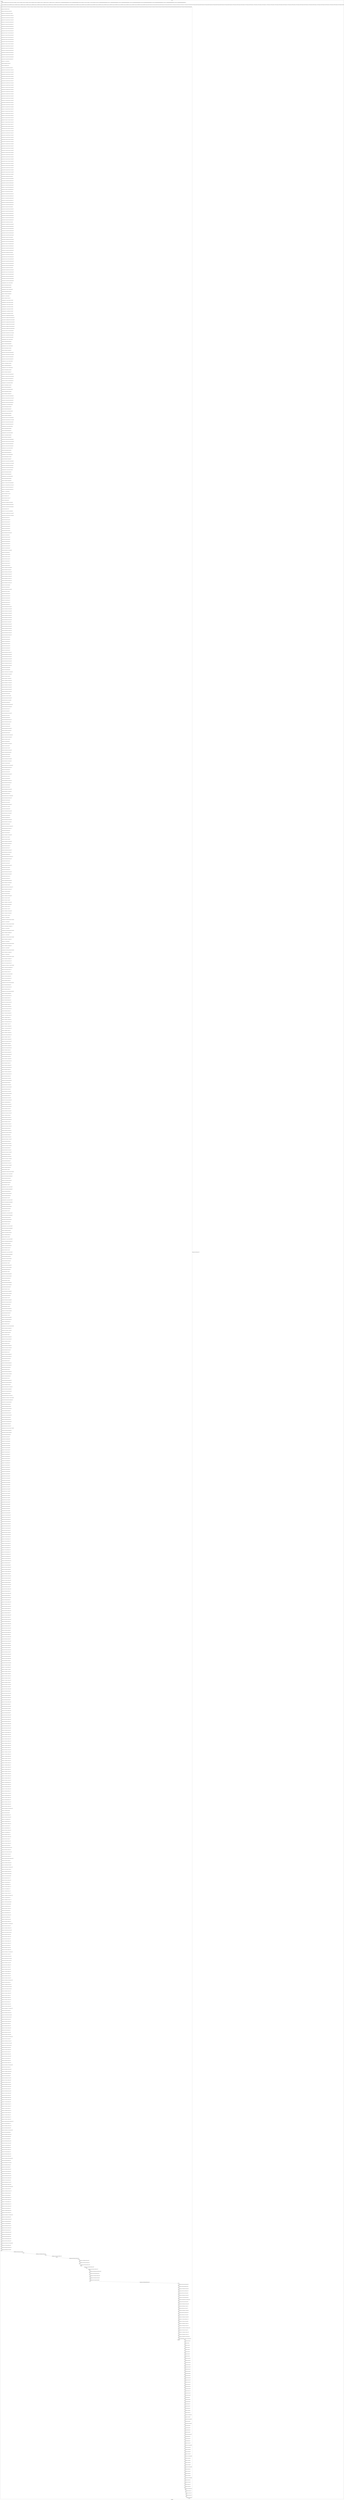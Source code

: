 digraph G {
label="Btor2XCFA";
subgraph cluster_0 {
label="main";
main_init[];
l1[];
l3[];
l4[];
l5[];
l6[];
l7[];
l8[];
l9[];
l10[];
l11[];
l12[];
l13[];
l14[];
l15[];
l16[];
l17[];
l18[];
l19[];
l20[];
l21[];
l22[];
l23[];
l24[];
l25[];
l26[];
l27[];
l28[];
l29[];
l30[];
l31[];
l32[];
l33[];
l34[];
l35[];
l36[];
l37[];
l38[];
l39[];
l40[];
l41[];
l42[];
l43[];
l44[];
l45[];
l46[];
l47[];
l48[];
l49[];
l50[];
l51[];
l52[];
l53[];
l54[];
l55[];
l56[];
l57[];
l58[];
l59[];
l60[];
l61[];
l62[];
l63[];
l64[];
l65[];
l66[];
l67[];
l68[];
l69[];
l70[];
l71[];
l72[];
l73[];
l74[];
l75[];
l76[];
l77[];
l78[];
l79[];
l80[];
l81[];
l82[];
l83[];
l84[];
l85[];
l86[];
l87[];
l88[];
l89[];
l90[];
l91[];
l92[];
l93[];
l94[];
l95[];
l96[];
l97[];
l98[];
l99[];
l100[];
l101[];
l102[];
l103[];
l104[];
l105[];
l106[];
l107[];
l108[];
l109[];
l110[];
l111[];
l112[];
l113[];
l114[];
l115[];
l116[];
l117[];
l118[];
l119[];
l120[];
l121[];
l122[];
l123[];
l124[];
l125[];
l126[];
l127[];
l128[];
l129[];
l130[];
l131[];
l132[];
l133[];
l134[];
l135[];
l136[];
l137[];
l138[];
l139[];
l140[];
l141[];
l142[];
l143[];
l144[];
l145[];
l146[];
l147[];
l148[];
l149[];
l150[];
l151[];
l152[];
l153[];
l154[];
l155[];
l156[];
l157[];
l158[];
l159[];
l160[];
l161[];
l162[];
l163[];
l164[];
l165[];
l166[];
l167[];
l168[];
l169[];
l170[];
l171[];
l172[];
l173[];
l174[];
l175[];
l176[];
l177[];
l178[];
l179[];
l180[];
l181[];
l182[];
l183[];
l184[];
l185[];
l186[];
l187[];
l188[];
l189[];
l190[];
l191[];
l192[];
l193[];
l194[];
l195[];
l196[];
l197[];
l198[];
l199[];
l200[];
l201[];
l202[];
l203[];
l204[];
l205[];
l206[];
l207[];
l208[];
l209[];
l210[];
l211[];
l212[];
l213[];
l214[];
l215[];
l216[];
l217[];
l218[];
l219[];
l220[];
l221[];
l222[];
l223[];
l224[];
l225[];
l226[];
l227[];
l228[];
l229[];
l230[];
l231[];
l232[];
l233[];
l234[];
l235[];
l236[];
l237[];
l238[];
l239[];
l240[];
l241[];
l242[];
l243[];
l244[];
l245[];
l246[];
l247[];
l248[];
l249[];
l250[];
l251[];
l252[];
l253[];
l254[];
l255[];
l256[];
l257[];
l258[];
l259[];
l260[];
l261[];
l262[];
l263[];
l264[];
l265[];
l266[];
l267[];
l268[];
l269[];
l270[];
l271[];
l272[];
l273[];
l274[];
l275[];
l276[];
l277[];
l278[];
l279[];
l280[];
l281[];
l282[];
l283[];
l284[];
l285[];
l286[];
l287[];
l288[];
l289[];
l290[];
l291[];
l292[];
l293[];
l294[];
l295[];
l296[];
l297[];
l298[];
l299[];
l300[];
l301[];
l302[];
l303[];
l304[];
l305[];
l306[];
l307[];
l308[];
l309[];
l310[];
l311[];
l312[];
l313[];
l314[];
l315[];
l316[];
l317[];
l318[];
l319[];
l320[];
l321[];
l322[];
l323[];
l324[];
l325[];
l326[];
l327[];
l328[];
l329[];
l330[];
l331[];
l332[];
l333[];
l334[];
l335[];
l336[];
l337[];
l338[];
l339[];
l340[];
l341[];
l342[];
l343[];
l344[];
l345[];
l346[];
l347[];
l348[];
l349[];
l350[];
l351[];
l352[];
l353[];
l354[];
l355[];
l356[];
l357[];
l358[];
l359[];
l360[];
l361[];
l362[];
l363[];
l364[];
l365[];
l366[];
l367[];
l368[];
l369[];
l370[];
l371[];
l372[];
l373[];
l374[];
l375[];
l376[];
l377[];
l378[];
l379[];
l380[];
l381[];
l382[];
l383[];
l384[];
l385[];
l386[];
l387[];
l388[];
l389[];
l390[];
l391[];
l392[];
l393[];
l394[];
l395[];
l396[];
l397[];
l398[];
l399[];
l400[];
l401[];
l402[];
l403[];
l404[];
l405[];
l406[];
l407[];
l408[];
l409[];
l410[];
l411[];
l412[];
l413[];
l414[];
l415[];
l416[];
l417[];
l418[];
l419[];
l420[];
l421[];
l422[];
l423[];
l424[];
l425[];
l426[];
l427[];
l428[];
l429[];
l430[];
l431[];
l432[];
l433[];
l434[];
l435[];
l436[];
l437[];
l438[];
l439[];
l440[];
l441[];
l442[];
l443[];
l444[];
l445[];
l446[];
l447[];
l448[];
l449[];
l450[];
l451[];
l452[];
l453[];
l454[];
l455[];
l456[];
l457[];
l458[];
l459[];
l460[];
l461[];
l462[];
l463[];
l464[];
l465[];
l466[];
l467[];
l468[];
l469[];
l470[];
l471[];
l472[];
l473[];
l474[];
l475[];
l476[];
l477[];
l478[];
l479[];
l480[];
l481[];
l482[];
l483[];
l484[];
l485[];
l486[];
l487[];
l488[];
l489[];
l490[];
l491[];
l492[];
l493[];
l494[];
l495[];
l496[];
l497[];
l498[];
l499[];
l500[];
l501[];
l502[];
l503[];
l504[];
l505[];
l506[];
l507[];
l508[];
l509[];
l510[];
l511[];
l512[];
l513[];
l514[];
l515[];
l516[];
l517[];
l518[];
l519[];
l520[];
l521[];
l522[];
l523[];
l524[];
l525[];
l526[];
l527[];
l528[];
l529[];
l530[];
l531[];
l532[];
l533[];
l534[];
l535[];
l536[];
l537[];
l538[];
l539[];
l540[];
l541[];
l542[];
l543[];
l544[];
l545[];
l546[];
l547[];
l548[];
l549[];
l550[];
l551[];
l552[];
l553[];
l554[];
l555[];
l556[];
l557[];
l558[];
l559[];
l560[];
l561[];
l562[];
l563[];
l564[];
l565[];
l566[];
l567[];
l568[];
l569[];
l570[];
l571[];
l572[];
l573[];
l574[];
l575[];
l576[];
l577[];
l578[];
l579[];
l580[];
l581[];
l582[];
l583[];
l584[];
l585[];
l586[];
l587[];
l588[];
l589[];
l590[];
l591[];
l592[];
l593[];
l594[];
l595[];
l596[];
l597[];
l598[];
l599[];
l600[];
l601[];
l602[];
l603[];
l604[];
l605[];
l606[];
l607[];
l608[];
l609[];
l610[];
l611[];
l612[];
l613[];
l614[];
l615[];
l616[];
l617[];
l618[];
l619[];
l620[];
l621[];
l622[];
l623[];
l624[];
l625[];
l626[];
l627[];
l628[];
l629[];
l630[];
l631[];
l632[];
l633[];
l634[];
l635[];
l636[];
l637[];
l638[];
l639[];
l640[];
l641[];
l642[];
l643[];
l644[];
l645[];
l646[];
l647[];
l648[];
l649[];
l650[];
l651[];
l652[];
l653[];
l654[];
l655[];
l656[];
l657[];
l658[];
l659[];
l660[];
l661[];
l662[];
l663[];
l664[];
l665[];
l666[];
l667[];
l668[];
l669[];
l670[];
l671[];
l672[];
l673[];
l674[];
l675[];
l676[];
l677[];
l678[];
l679[];
l680[];
l681[];
l682[];
l683[];
l684[];
l685[];
l686[];
l687[];
l688[];
l689[];
l690[];
l691[];
l692[];
l693[];
l694[];
l695[];
l696[];
l697[];
l698[];
l699[];
l700[];
l701[];
l702[];
l703[];
l704[];
l705[];
l706[];
l707[];
l708[];
l709[];
l710[];
l711[];
l712[];
l713[];
l714[];
l715[];
l716[];
l717[];
l718[];
l719[];
l720[];
l721[];
l722[];
l723[];
l724[];
l725[];
l726[];
l727[];
l728[];
l729[];
l730[];
l731[];
l732[];
l733[];
l734[];
l735[];
l736[];
l737[];
l738[];
l739[];
l740[];
l741[];
l742[];
l743[];
l744[];
l745[];
l746[];
l747[];
l748[];
l749[];
l750[];
l751[];
l752[];
l753[];
l754[];
l755[];
l756[];
l757[];
l758[];
l759[];
l760[];
l761[];
l762[];
l763[];
l764[];
l765[];
l766[];
l767[];
l768[];
l769[];
l770[];
l771[];
l772[];
l773[];
l774[];
l775[];
l776[];
l777[];
l778[];
l779[];
l780[];
l781[];
l782[];
l783[];
l784[];
l785[];
l786[];
l787[];
l788[];
l789[];
l790[];
l791[];
l792[];
l793[];
l794[];
l795[];
l796[];
l797[];
l798[];
l799[];
l800[];
l801[];
l802[];
l803[];
l804[];
l805[];
l806[];
l807[];
l808[];
l809[];
l810[];
l811[];
l812[];
l813[];
l814[];
l815[];
l816[];
l817[];
l818[];
l819[];
l820[];
l821[];
l822[];
l823[];
l824[];
l825[];
l826[];
l827[];
l828[];
l829[];
l830[];
l831[];
l832[];
l833[];
l834[];
l835[];
l836[];
l837[];
l838[];
l839[];
l840[];
l841[];
l842[];
l843[];
l844[];
l845[];
l846[];
l847[];
l848[];
l849[];
l850[];
l851[];
l852[];
l853[];
l854[];
l855[];
l856[];
l857[];
l858[];
l859[];
l860[];
l861[];
l862[];
l863[];
l864[];
l865[];
l866[];
l867[];
l868[];
l869[];
l870[];
l871[];
l872[];
l873[];
l874[];
l875[];
l876[];
l877[];
l878[];
l879[];
l880[];
l881[];
l882[];
l883[];
l884[];
l885[];
l886[];
l887[];
l888[];
l889[];
l890[];
l891[];
l892[];
l893[];
l894[];
l895[];
l896[];
l897[];
l898[];
l899[];
l900[];
l901[];
l902[];
l903[];
l904[];
l905[];
l906[];
l907[];
l908[];
l909[];
l910[];
l911[];
l912[];
l913[];
l914[];
l915[];
l916[];
l917[];
l918[];
l919[];
l920[];
l921[];
l922[];
l923[];
l924[];
l925[];
l926[];
l927[];
l928[];
l929[];
l930[];
l931[];
l932[];
l933[];
l934[];
l935[];
l936[];
l937[];
l938[];
l939[];
l940[];
l941[];
l942[];
l943[];
l944[];
l945[];
l946[];
l947[];
l948[];
l949[];
l950[];
l951[];
l952[];
l953[];
l954[];
l955[];
l956[];
l957[];
l958[];
l959[];
l960[];
l961[];
l962[];
l963[];
l964[];
l965[];
l966[];
l967[];
l968[];
l969[];
l970[];
l971[];
l972[];
l973[];
l974[];
l975[];
l976[];
l977[];
l978[];
l979[];
l980[];
l981[];
l982[];
l983[];
l984[];
l985[];
l986[];
l987[];
l988[];
l989[];
l990[];
l991[];
l992[];
l993[];
l994[];
l995[];
l996[];
l997[];
l998[];
l999[];
l1000[];
l1001[];
l1002[];
l1003[];
l1004[];
l1005[];
l1006[];
l1007[];
l1008[];
l1009[];
l1010[];
l1011[];
l1012[];
l1013[];
l1014[];
l1015[];
l1016[];
l1017[];
l1018[];
l1019[];
l1020[];
l1021[];
l1022[];
l1023[];
l1024[];
l1025[];
l1026[];
l1027[];
l1028[];
l1029[];
l1030[];
l1031[];
l1032[];
l1033[];
l1034[];
l1035[];
l1036[];
l1037[];
l1038[];
l1039[];
l1040[];
l1041[];
l1042[];
l1043[];
l1044[];
l1045[];
l1046[];
l1047[];
l1048[];
l1049[];
l1050[];
l1051[];
l1052[];
l1053[];
l1054[];
l1055[];
l1056[];
l1057[];
l1058[];
l1059[];
l1060[];
l1061[];
l1062[];
l1063[];
l1064[];
l1065[];
l1066[];
l1067[];
l1068[];
l1069[];
l1070[];
l1071[];
l1072[];
l1073[];
l1074[];
l1075[];
l1076[];
main_error[];
l1077[];
l1078[];
l1079[];
l1080[];
l1081[];
l1082[];
l1083[];
l1084[];
l1085[];
l1086[];
l1087[];
l1088[];
l1089[];
l1090[];
l1091[];
l1092[];
l1093[];
l1094[];
l1095[];
l1096[];
l1097[];
l1098[];
l1099[];
l1100[];
l1101[];
l1102[];
l1103[];
l1104[];
l1105[];
l1106[];
l1107[];
l1108[];
l1109[];
l1110[];
l1111[];
l1112[];
l1113[];
l1114[];
l1115[];
l1116[];
l1117[];
l1118[];
l1119[];
l1120[];
l1121[];
l1122[];
l1123[];
l1124[];
l1125[];
l1126[];
l1127[];
l1128[];
l1129[];
l1130[];
l1131[];
l1132[];
l1133[];
l1134[];
l1135[];
l1136[];
l1137[];
l1138[];
l1139[];
l1140[];
l1141[];
l1142[];
l1143[];
l1144[];
l1145[];
l1146[];
l1147[];
l1148[];
l1149[];
l1150[];
main_init -> l1 [label="[(assign const_5 #b00000000),(assign const_58 #b0),(assign const_160 #b00000111),(assign const_162 #b00000110),(assign const_164 #b00000101),(assign const_166 #b00000100),(assign const_168 #b00000011),(assign const_170 #b00000010),(assign const_172 #b00000001),(assign const_217 #b00000000),(assign const_247 #b00000000000000000000000000000001),(assign const_248 #b000000000000000000000000),(assign const_303 #b00011001),(assign const_304 #b00001111),(assign const_305 #b00010100),(assign const_372 #b00000000000000000000000000000000),(assign const_377 #b00000000000000000000000000000010),(assign const_379 #b00000000000000000000000000000011),(assign const_381 #b00000000000000000000000000000100),(assign const_383 #b00000000000000000000000000000101),(assign const_385 #b00000000000000000000000000000110),(assign const_754 #b00000000000000000000000000001010),(assign const_759 #b00000000000000000000000000000111)] "];
l3 -> l4 [label="[(havoc input_158),(havoc input_159),(havoc input_161),(havoc input_163),(havoc input_165),(havoc input_167),(havoc input_169),(havoc input_171),(havoc input_173),(havoc input_174),(havoc input_175),(havoc input_176),(havoc input_177),(havoc input_178),(havoc input_179),(havoc input_180),(havoc input_181),(havoc input_182),(havoc input_183),(havoc input_184),(havoc input_185),(havoc input_186),(havoc input_218),(havoc input_219),(havoc input_220),(havoc input_221),(havoc input_222),(havoc input_223),(havoc input_224),(havoc input_225),(havoc input_226),(havoc input_227),(havoc input_228),(havoc input_229),(havoc input_230),(havoc input_231),(havoc input_232),(havoc input_233),(havoc input_234),(havoc input_235),(havoc input_236),(havoc input_237),(havoc input_238),(havoc input_239),(havoc input_240),(havoc input_241),(havoc input_242),(havoc input_243),(havoc input_244),(havoc input_245),(havoc input_246),(havoc input_363),(havoc input_365),(havoc input_368),(havoc input_370),(havoc input_476),(havoc input_526),(havoc input_529)] "];
l4 -> l5 [label="[(assign binary_155 (bvand state_87 state_97))] "];
l5 -> l6 [label="[(assign binary_156 (bvand (bvnot state_153) binary_155))] "];
l6 -> l7 [label="[(assign ternary_187 (ite (= input_186 #b1) const_172 state_6))] "];
l7 -> l8 [label="[(assign ternary_188 (ite (= input_185 #b1) const_172 ternary_187))] "];
l8 -> l9 [label="[(assign ternary_189 (ite (= input_184 #b1) const_170 ternary_188))] "];
l9 -> l10 [label="[(assign ternary_190 (ite (= input_183 #b1) const_170 ternary_189))] "];
l10 -> l11 [label="[(assign ternary_191 (ite (= input_182 #b1) const_168 ternary_190))] "];
l11 -> l12 [label="[(assign ternary_192 (ite (= input_181 #b1) const_168 ternary_191))] "];
l12 -> l13 [label="[(assign ternary_193 (ite (= input_180 #b1) const_166 ternary_192))] "];
l13 -> l14 [label="[(assign ternary_194 (ite (= input_179 #b1) const_166 ternary_193))] "];
l14 -> l15 [label="[(assign ternary_195 (ite (= input_178 #b1) const_164 ternary_194))] "];
l15 -> l16 [label="[(assign ternary_196 (ite (= input_177 #b1) const_164 ternary_195))] "];
l16 -> l17 [label="[(assign ternary_197 (ite (= input_176 #b1) const_162 ternary_196))] "];
l17 -> l18 [label="[(assign ternary_198 (ite (= input_175 #b1) const_162 ternary_197))] "];
l18 -> l19 [label="[(assign ternary_199 (ite (= input_174 #b1) const_160 ternary_198))] "];
l19 -> l20 [label="[(assign ternary_200 (ite (= input_173 #b1) const_160 ternary_199))] "];
l20 -> l21 [label="[(assign ternary_201 (ite (= input_171 #b1) const_172 ternary_200))] "];
l21 -> l22 [label="[(assign ternary_202 (ite (= input_169 #b1) const_170 ternary_201))] "];
l22 -> l23 [label="[(assign ternary_203 (ite (= input_167 #b1) const_168 ternary_202))] "];
l23 -> l24 [label="[(assign ternary_204 (ite (= input_165 #b1) const_166 ternary_203))] "];
l24 -> l25 [label="[(assign ternary_205 (ite (= input_163 #b1) const_164 ternary_204))] "];
l25 -> l26 [label="[(assign ternary_206 (ite (= input_161 #b1) const_162 ternary_205))] "];
l26 -> l27 [label="[(assign ternary_207 (ite (= input_159 #b1) const_160 ternary_206))] "];
l27 -> l28 [label="[(assign ternary_208 (ite (= input_158 #b1) state_38 ternary_207))] "];
l28 -> l29 [label="[(assign binary_249 (++ const_248 state_22))] "];
l29 -> l30 [label="[(assign binary_250 (bvadd const_247 binary_249))] "];
l30 -> l31 [label="[(assign slice_251 (extract binary_250 0 8))] "];
l31 -> l32 [label="[(assign ternary_252 (ite (= input_246 #b1) slice_251 state_22))] "];
l32 -> l33 [label="[(assign ternary_253 (ite (= input_245 #b1) const_217 ternary_252))] "];
l33 -> l34 [label="[(assign ternary_254 (ite (= input_244 #b1) const_217 ternary_253))] "];
l34 -> l35 [label="[(assign ternary_255 (ite (= input_243 #b1) const_217 ternary_254))] "];
l35 -> l36 [label="[(assign ternary_256 (ite (= input_242 #b1) const_217 ternary_255))] "];
l36 -> l37 [label="[(assign ternary_257 (ite (= input_241 #b1) const_217 ternary_256))] "];
l37 -> l38 [label="[(assign ternary_258 (ite (= input_240 #b1) const_217 ternary_257))] "];
l38 -> l39 [label="[(assign ternary_259 (ite (= input_239 #b1) const_217 ternary_258))] "];
l39 -> l40 [label="[(assign ternary_260 (ite (= input_238 #b1) const_217 ternary_259))] "];
l40 -> l41 [label="[(assign ternary_261 (ite (= input_237 #b1) const_217 ternary_260))] "];
l41 -> l42 [label="[(assign ternary_262 (ite (= input_236 #b1) const_217 ternary_261))] "];
l42 -> l43 [label="[(assign ternary_263 (ite (= input_235 #b1) const_217 ternary_262))] "];
l43 -> l44 [label="[(assign ternary_264 (ite (= input_234 #b1) const_217 ternary_263))] "];
l44 -> l45 [label="[(assign ternary_265 (ite (= input_233 #b1) const_217 ternary_264))] "];
l45 -> l46 [label="[(assign ternary_266 (ite (= input_232 #b1) const_217 ternary_265))] "];
l46 -> l47 [label="[(assign ternary_267 (ite (= input_186 #b1) const_217 ternary_266))] "];
l47 -> l48 [label="[(assign ternary_268 (ite (= input_185 #b1) const_217 ternary_267))] "];
l48 -> l49 [label="[(assign ternary_269 (ite (= input_184 #b1) const_217 ternary_268))] "];
l49 -> l50 [label="[(assign ternary_270 (ite (= input_183 #b1) const_217 ternary_269))] "];
l50 -> l51 [label="[(assign ternary_271 (ite (= input_182 #b1) const_217 ternary_270))] "];
l51 -> l52 [label="[(assign ternary_272 (ite (= input_181 #b1) const_217 ternary_271))] "];
l52 -> l53 [label="[(assign ternary_273 (ite (= input_180 #b1) const_217 ternary_272))] "];
l53 -> l54 [label="[(assign ternary_274 (ite (= input_179 #b1) const_217 ternary_273))] "];
l54 -> l55 [label="[(assign ternary_275 (ite (= input_178 #b1) const_217 ternary_274))] "];
l55 -> l56 [label="[(assign ternary_276 (ite (= input_177 #b1) const_217 ternary_275))] "];
l56 -> l57 [label="[(assign ternary_277 (ite (= input_176 #b1) const_217 ternary_276))] "];
l57 -> l58 [label="[(assign ternary_278 (ite (= input_175 #b1) const_217 ternary_277))] "];
l58 -> l59 [label="[(assign ternary_279 (ite (= input_174 #b1) const_217 ternary_278))] "];
l59 -> l60 [label="[(assign ternary_280 (ite (= input_173 #b1) const_217 ternary_279))] "];
l60 -> l61 [label="[(assign ternary_281 (ite (= input_231 #b1) const_217 ternary_280))] "];
l61 -> l62 [label="[(assign ternary_282 (ite (= input_230 #b1) const_217 ternary_281))] "];
l62 -> l63 [label="[(assign ternary_283 (ite (= input_229 #b1) const_217 ternary_282))] "];
l63 -> l64 [label="[(assign ternary_284 (ite (= input_228 #b1) const_217 ternary_283))] "];
l64 -> l65 [label="[(assign ternary_285 (ite (= input_227 #b1) const_217 ternary_284))] "];
l65 -> l66 [label="[(assign ternary_286 (ite (= input_226 #b1) const_217 ternary_285))] "];
l66 -> l67 [label="[(assign ternary_287 (ite (= input_225 #b1) const_217 ternary_286))] "];
l67 -> l68 [label="[(assign ternary_288 (ite (= input_224 #b1) const_217 ternary_287))] "];
l68 -> l69 [label="[(assign ternary_289 (ite (= input_223 #b1) const_217 ternary_288))] "];
l69 -> l70 [label="[(assign ternary_290 (ite (= input_222 #b1) const_217 ternary_289))] "];
l70 -> l71 [label="[(assign ternary_291 (ite (= input_221 #b1) const_217 ternary_290))] "];
l71 -> l72 [label="[(assign ternary_292 (ite (= input_220 #b1) const_217 ternary_291))] "];
l72 -> l73 [label="[(assign ternary_293 (ite (= input_219 #b1) const_217 ternary_292))] "];
l73 -> l74 [label="[(assign ternary_294 (ite (= input_218 #b1) const_217 ternary_293))] "];
l74 -> l75 [label="[(assign ternary_295 (ite (= input_171 #b1) const_217 ternary_294))] "];
l75 -> l76 [label="[(assign ternary_296 (ite (= input_169 #b1) const_217 ternary_295))] "];
l76 -> l77 [label="[(assign ternary_297 (ite (= input_167 #b1) const_217 ternary_296))] "];
l77 -> l78 [label="[(assign ternary_298 (ite (= input_165 #b1) const_217 ternary_297))] "];
l78 -> l79 [label="[(assign ternary_299 (ite (= input_163 #b1) const_217 ternary_298))] "];
l79 -> l80 [label="[(assign ternary_300 (ite (= input_161 #b1) const_217 ternary_299))] "];
l80 -> l81 [label="[(assign ternary_301 (ite (= input_159 #b1) const_217 ternary_300))] "];
l81 -> l82 [label="[(assign ternary_306 (ite (= input_245 #b1) const_164 state_24))] "];
l82 -> l83 [label="[(assign ternary_307 (ite (= input_244 #b1) const_164 ternary_306))] "];
l83 -> l84 [label="[(assign ternary_308 (ite (= input_186 #b1) const_305 ternary_307))] "];
l84 -> l85 [label="[(assign ternary_309 (ite (= input_185 #b1) const_305 ternary_308))] "];
l85 -> l86 [label="[(assign ternary_310 (ite (= input_231 #b1) const_303 ternary_309))] "];
l86 -> l87 [label="[(assign ternary_311 (ite (= input_224 #b1) const_304 ternary_310))] "];
l87 -> l88 [label="[(assign ternary_312 (ite (= input_171 #b1) const_303 ternary_311))] "];
l88 -> l89 [label="[(assign ternary_314 (ite (= input_243 #b1) const_164 state_26))] "];
l89 -> l90 [label="[(assign ternary_315 (ite (= input_242 #b1) const_164 ternary_314))] "];
l90 -> l91 [label="[(assign ternary_316 (ite (= input_184 #b1) const_305 ternary_315))] "];
l91 -> l92 [label="[(assign ternary_317 (ite (= input_183 #b1) const_305 ternary_316))] "];
l92 -> l93 [label="[(assign ternary_318 (ite (= input_230 #b1) const_303 ternary_317))] "];
l93 -> l94 [label="[(assign ternary_319 (ite (= input_223 #b1) const_304 ternary_318))] "];
l94 -> l95 [label="[(assign ternary_320 (ite (= input_169 #b1) const_303 ternary_319))] "];
l95 -> l96 [label="[(assign ternary_322 (ite (= input_241 #b1) const_164 state_28))] "];
l96 -> l97 [label="[(assign ternary_323 (ite (= input_240 #b1) const_164 ternary_322))] "];
l97 -> l98 [label="[(assign ternary_324 (ite (= input_182 #b1) const_305 ternary_323))] "];
l98 -> l99 [label="[(assign ternary_325 (ite (= input_181 #b1) const_305 ternary_324))] "];
l99 -> l100 [label="[(assign ternary_326 (ite (= input_229 #b1) const_303 ternary_325))] "];
l100 -> l101 [label="[(assign ternary_327 (ite (= input_222 #b1) const_304 ternary_326))] "];
l101 -> l102 [label="[(assign ternary_328 (ite (= input_167 #b1) const_303 ternary_327))] "];
l102 -> l103 [label="[(assign ternary_330 (ite (= input_239 #b1) const_164 state_30))] "];
l103 -> l104 [label="[(assign ternary_331 (ite (= input_238 #b1) const_164 ternary_330))] "];
l104 -> l105 [label="[(assign ternary_332 (ite (= input_180 #b1) const_305 ternary_331))] "];
l105 -> l106 [label="[(assign ternary_333 (ite (= input_179 #b1) const_305 ternary_332))] "];
l106 -> l107 [label="[(assign ternary_334 (ite (= input_228 #b1) const_303 ternary_333))] "];
l107 -> l108 [label="[(assign ternary_335 (ite (= input_221 #b1) const_304 ternary_334))] "];
l108 -> l109 [label="[(assign ternary_336 (ite (= input_165 #b1) const_303 ternary_335))] "];
l109 -> l110 [label="[(assign ternary_338 (ite (= input_237 #b1) const_164 state_32))] "];
l110 -> l111 [label="[(assign ternary_339 (ite (= input_236 #b1) const_164 ternary_338))] "];
l111 -> l112 [label="[(assign ternary_340 (ite (= input_178 #b1) const_305 ternary_339))] "];
l112 -> l113 [label="[(assign ternary_341 (ite (= input_177 #b1) const_305 ternary_340))] "];
l113 -> l114 [label="[(assign ternary_342 (ite (= input_227 #b1) const_303 ternary_341))] "];
l114 -> l115 [label="[(assign ternary_343 (ite (= input_220 #b1) const_304 ternary_342))] "];
l115 -> l116 [label="[(assign ternary_344 (ite (= input_163 #b1) const_303 ternary_343))] "];
l116 -> l117 [label="[(assign ternary_346 (ite (= input_235 #b1) const_164 state_34))] "];
l117 -> l118 [label="[(assign ternary_347 (ite (= input_234 #b1) const_164 ternary_346))] "];
l118 -> l119 [label="[(assign ternary_348 (ite (= input_176 #b1) const_305 ternary_347))] "];
l119 -> l120 [label="[(assign ternary_349 (ite (= input_175 #b1) const_305 ternary_348))] "];
l120 -> l121 [label="[(assign ternary_350 (ite (= input_226 #b1) const_303 ternary_349))] "];
l121 -> l122 [label="[(assign ternary_351 (ite (= input_219 #b1) const_304 ternary_350))] "];
l122 -> l123 [label="[(assign ternary_352 (ite (= input_161 #b1) const_303 ternary_351))] "];
l123 -> l124 [label="[(assign ternary_354 (ite (= input_233 #b1) const_164 state_36))] "];
l124 -> l125 [label="[(assign ternary_355 (ite (= input_232 #b1) const_164 ternary_354))] "];
l125 -> l126 [label="[(assign ternary_356 (ite (= input_174 #b1) const_305 ternary_355))] "];
l126 -> l127 [label="[(assign ternary_357 (ite (= input_173 #b1) const_305 ternary_356))] "];
l127 -> l128 [label="[(assign ternary_358 (ite (= input_225 #b1) const_303 ternary_357))] "];
l128 -> l129 [label="[(assign ternary_359 (ite (= input_218 #b1) const_304 ternary_358))] "];
l129 -> l130 [label="[(assign ternary_360 (ite (= input_159 #b1) const_303 ternary_359))] "];
l130 -> l131 [label="[(assign comparison_362 (ite (= const_217 state_54) #b1 #b0))] "];
l131 -> l132 [label="[(assign binary_364 (bvand comparison_362 input_363))] "];
l132 -> l133 [label="[(assign binary_366 (bvand comparison_362 input_365))] "];
l133 -> l134 [label="[(assign comparison_367 (ite (= const_217 state_56) #b1 #b0))] "];
l134 -> l135 [label="[(assign binary_369 (bvand comparison_367 input_368))] "];
l135 -> l136 [label="[(assign binary_371 (bvand input_370 comparison_367))] "];
l136 -> l137 [label="[(assign binary_373 (++ const_248 state_56))] "];
l137 -> l138 [label="[(assign binary_374 (bvadd const_247 binary_373))] "];
l138 -> l139 [label="[(assign comparison_375 (ite (= const_372 binary_374) #b1 #b0))] "];
l139 -> l140 [label="[(assign comparison_376 (ite (= const_247 binary_374) #b1 #b0))] "];
l140 -> l141 [label="[(assign comparison_378 (ite (= const_377 binary_374) #b1 #b0))] "];
l141 -> l142 [label="[(assign comparison_380 (ite (= const_379 binary_374) #b1 #b0))] "];
l142 -> l143 [label="[(assign comparison_382 (ite (= const_381 binary_374) #b1 #b0))] "];
l143 -> l144 [label="[(assign comparison_384 (ite (= const_383 binary_374) #b1 #b0))] "];
l144 -> l145 [label="[(assign comparison_386 (ite (= const_385 binary_374) #b1 #b0))] "];
l145 -> l146 [label="[(assign ternary_387 (ite (= comparison_386 #b1) state_50 state_52))] "];
l146 -> l147 [label="[(assign ternary_388 (ite (= comparison_384 #b1) state_48 ternary_387))] "];
l147 -> l148 [label="[(assign ternary_389 (ite (= comparison_382 #b1) state_46 ternary_388))] "];
l148 -> l149 [label="[(assign ternary_390 (ite (= comparison_380 #b1) state_44 ternary_389))] "];
l149 -> l150 [label="[(assign ternary_391 (ite (= comparison_378 #b1) state_42 ternary_390))] "];
l150 -> l151 [label="[(assign ternary_392 (ite (= comparison_376 #b1) state_40 ternary_391))] "];
l151 -> l152 [label="[(assign ternary_393 (ite (= comparison_375 #b1) state_38 ternary_392))] "];
l152 -> l153 [label="[(assign ternary_394 (ite (= binary_371 #b1) ternary_393 state_38))] "];
l153 -> l154 [label="[(assign ternary_395 (ite (= binary_369 #b1) const_217 ternary_394))] "];
l154 -> l155 [label="[(assign ternary_396 (ite (= binary_366 #b1) state_6 ternary_395))] "];
l155 -> l156 [label="[(assign ternary_397 (ite (= binary_364 #b1) state_6 ternary_396))] "];
l156 -> l157 [label="[(assign comparison_399 (ite (= const_172 state_54) #b1 #b0))] "];
l157 -> l158 [label="[(assign binary_400 (bvand comparison_399 input_363))] "];
l158 -> l159 [label="[(assign binary_401 (bvand input_365 comparison_399))] "];
l159 -> l160 [label="[(assign comparison_402 (ite (= const_172 state_56) #b1 #b0))] "];
l160 -> l161 [label="[(assign binary_403 (bvand comparison_402 input_368))] "];
l161 -> l162 [label="[(assign binary_404 (bvand input_370 comparison_402))] "];
l162 -> l163 [label="[(assign ternary_405 (ite (= binary_404 #b1) ternary_393 state_40))] "];
l163 -> l164 [label="[(assign ternary_406 (ite (= binary_403 #b1) const_217 ternary_405))] "];
l164 -> l165 [label="[(assign ternary_407 (ite (= binary_401 #b1) state_6 ternary_406))] "];
l165 -> l166 [label="[(assign ternary_408 (ite (= binary_400 #b1) state_6 ternary_407))] "];
l166 -> l167 [label="[(assign comparison_410 (ite (= const_170 state_54) #b1 #b0))] "];
l167 -> l168 [label="[(assign binary_411 (bvand comparison_410 input_363))] "];
l168 -> l169 [label="[(assign binary_412 (bvand input_365 comparison_410))] "];
l169 -> l170 [label="[(assign comparison_413 (ite (= const_170 state_56) #b1 #b0))] "];
l170 -> l171 [label="[(assign binary_414 (bvand comparison_413 input_368))] "];
l171 -> l172 [label="[(assign binary_415 (bvand input_370 comparison_413))] "];
l172 -> l173 [label="[(assign ternary_416 (ite (= binary_415 #b1) ternary_393 state_42))] "];
l173 -> l174 [label="[(assign ternary_417 (ite (= binary_414 #b1) const_217 ternary_416))] "];
l174 -> l175 [label="[(assign ternary_418 (ite (= binary_412 #b1) state_6 ternary_417))] "];
l175 -> l176 [label="[(assign ternary_419 (ite (= binary_411 #b1) state_6 ternary_418))] "];
l176 -> l177 [label="[(assign comparison_421 (ite (= const_168 state_54) #b1 #b0))] "];
l177 -> l178 [label="[(assign binary_422 (bvand comparison_421 input_363))] "];
l178 -> l179 [label="[(assign binary_423 (bvand input_365 comparison_421))] "];
l179 -> l180 [label="[(assign comparison_424 (ite (= const_168 state_56) #b1 #b0))] "];
l180 -> l181 [label="[(assign binary_425 (bvand comparison_424 input_368))] "];
l181 -> l182 [label="[(assign binary_426 (bvand input_370 comparison_424))] "];
l182 -> l183 [label="[(assign ternary_427 (ite (= binary_426 #b1) ternary_393 state_44))] "];
l183 -> l184 [label="[(assign ternary_428 (ite (= binary_425 #b1) const_217 ternary_427))] "];
l184 -> l185 [label="[(assign ternary_429 (ite (= binary_423 #b1) state_6 ternary_428))] "];
l185 -> l186 [label="[(assign ternary_430 (ite (= binary_422 #b1) state_6 ternary_429))] "];
l186 -> l187 [label="[(assign comparison_432 (ite (= const_166 state_54) #b1 #b0))] "];
l187 -> l188 [label="[(assign binary_433 (bvand comparison_432 input_363))] "];
l188 -> l189 [label="[(assign binary_434 (bvand input_365 comparison_432))] "];
l189 -> l190 [label="[(assign comparison_435 (ite (= const_166 state_56) #b1 #b0))] "];
l190 -> l191 [label="[(assign binary_436 (bvand comparison_435 input_368))] "];
l191 -> l192 [label="[(assign binary_437 (bvand input_370 comparison_435))] "];
l192 -> l193 [label="[(assign ternary_438 (ite (= binary_437 #b1) ternary_393 state_46))] "];
l193 -> l194 [label="[(assign ternary_439 (ite (= binary_436 #b1) const_217 ternary_438))] "];
l194 -> l195 [label="[(assign ternary_440 (ite (= binary_434 #b1) state_6 ternary_439))] "];
l195 -> l196 [label="[(assign ternary_441 (ite (= binary_433 #b1) state_6 ternary_440))] "];
l196 -> l197 [label="[(assign comparison_443 (ite (= const_164 state_54) #b1 #b0))] "];
l197 -> l198 [label="[(assign binary_444 (bvand comparison_443 input_363))] "];
l198 -> l199 [label="[(assign binary_445 (bvand input_365 comparison_443))] "];
l199 -> l200 [label="[(assign comparison_446 (ite (= const_164 state_56) #b1 #b0))] "];
l200 -> l201 [label="[(assign binary_447 (bvand comparison_446 input_368))] "];
l201 -> l202 [label="[(assign binary_448 (bvand input_370 comparison_446))] "];
l202 -> l203 [label="[(assign ternary_449 (ite (= binary_448 #b1) ternary_393 state_48))] "];
l203 -> l204 [label="[(assign ternary_450 (ite (= binary_447 #b1) const_217 ternary_449))] "];
l204 -> l205 [label="[(assign ternary_451 (ite (= binary_445 #b1) state_6 ternary_450))] "];
l205 -> l206 [label="[(assign ternary_452 (ite (= binary_444 #b1) state_6 ternary_451))] "];
l206 -> l207 [label="[(assign comparison_454 (ite (= const_162 state_54) #b1 #b0))] "];
l207 -> l208 [label="[(assign binary_455 (bvand comparison_454 input_363))] "];
l208 -> l209 [label="[(assign binary_456 (bvand input_365 comparison_454))] "];
l209 -> l210 [label="[(assign comparison_457 (ite (= const_162 state_56) #b1 #b0))] "];
l210 -> l211 [label="[(assign binary_458 (bvand comparison_457 input_368))] "];
l211 -> l212 [label="[(assign binary_459 (bvand input_370 comparison_457))] "];
l212 -> l213 [label="[(assign ternary_460 (ite (= binary_459 #b1) ternary_393 state_50))] "];
l213 -> l214 [label="[(assign ternary_461 (ite (= binary_458 #b1) const_217 ternary_460))] "];
l214 -> l215 [label="[(assign ternary_462 (ite (= binary_456 #b1) state_6 ternary_461))] "];
l215 -> l216 [label="[(assign ternary_463 (ite (= binary_455 #b1) state_6 ternary_462))] "];
l216 -> l217 [label="[(assign comparison_465 (ite (= const_160 state_54) #b1 #b0))] "];
l217 -> l218 [label="[(assign binary_466 (bvand comparison_465 input_363))] "];
l218 -> l219 [label="[(assign binary_467 (bvand input_365 comparison_465))] "];
l219 -> l220 [label="[(assign comparison_468 (ite (= const_160 state_56) #b1 #b0))] "];
l220 -> l221 [label="[(assign binary_469 (bvand comparison_468 input_368))] "];
l221 -> l222 [label="[(assign binary_470 (bvand input_370 comparison_468))] "];
l222 -> l223 [label="[(assign ternary_471 (ite (= binary_470 #b1) ternary_393 state_52))] "];
l223 -> l224 [label="[(assign ternary_472 (ite (= binary_469 #b1) const_217 ternary_471))] "];
l224 -> l225 [label="[(assign ternary_473 (ite (= binary_467 #b1) state_6 ternary_472))] "];
l225 -> l226 [label="[(assign ternary_474 (ite (= binary_466 #b1) state_6 ternary_473))] "];
l226 -> l227 [label="[(assign binary_477 (++ const_248 state_54))] "];
l227 -> l228 [label="[(assign binary_478 (bvsub binary_477 const_247))] "];
l228 -> l229 [label="[(assign slice_479 (extract binary_478 0 8))] "];
l229 -> l230 [label="[(assign binary_480 (bvadd const_247 binary_477))] "];
l230 -> l231 [label="[(assign slice_481 (extract binary_480 0 8))] "];
l231 -> l232 [label="[(assign ternary_482 (ite (= input_365 #b1) slice_481 state_54))] "];
l232 -> l233 [label="[(assign ternary_483 (ite (= input_363 #b1) slice_481 ternary_482))] "];
l233 -> l234 [label="[(assign ternary_484 (ite (= input_476 #b1) slice_479 ternary_483))] "];
l234 -> l235 [label="[(assign slice_486 (extract binary_374 0 8))] "];
l235 -> l236 [label="[(assign ternary_487 (ite (= input_370 #b1) slice_486 state_56))] "];
l236 -> l237 [label="[(assign ternary_488 (ite (= input_368 #b1) const_217 ternary_487))] "];
l237 -> l238 [label="[(assign ternary_489 (ite (= input_476 #b1) const_217 ternary_488))] "];
l238 -> l239 [label="[(assign binary_492 (bvor state_61 input_171))] "];
l239 -> l240 [label="[(assign binary_493 (bvor binary_492 input_169))] "];
l240 -> l241 [label="[(assign binary_494 (bvor binary_493 input_167))] "];
l241 -> l242 [label="[(assign binary_495 (bvor binary_494 input_165))] "];
l242 -> l243 [label="[(assign binary_496 (bvor binary_495 input_163))] "];
l243 -> l244 [label="[(assign binary_497 (bvor binary_496 input_161))] "];
l244 -> l245 [label="[(assign binary_498 (bvor binary_497 input_159))] "];
l245 -> l246 [label="[(assign binary_499 (bvand binary_498 (bvnot input_476)))] "];
l246 -> l247 [label="[(assign binary_501 (bvor state_63 input_231))] "];
l247 -> l248 [label="[(assign binary_502 (bvor binary_501 input_230))] "];
l248 -> l249 [label="[(assign binary_503 (bvor binary_502 input_229))] "];
l249 -> l250 [label="[(assign binary_504 (bvor binary_503 input_228))] "];
l250 -> l251 [label="[(assign binary_505 (bvor binary_504 input_227))] "];
l251 -> l252 [label="[(assign binary_506 (bvor binary_505 input_226))] "];
l252 -> l253 [label="[(assign binary_507 (bvor binary_506 input_225))] "];
l253 -> l254 [label="[(assign binary_508 (bvand binary_507 (bvnot input_363)))] "];
l254 -> l255 [label="[(assign binary_510 (bvor state_65 input_185))] "];
l255 -> l256 [label="[(assign binary_511 (bvor binary_510 input_183))] "];
l256 -> l257 [label="[(assign binary_512 (bvor binary_511 input_181))] "];
l257 -> l258 [label="[(assign binary_513 (bvor binary_512 input_179))] "];
l258 -> l259 [label="[(assign binary_514 (bvor binary_513 input_177))] "];
l259 -> l260 [label="[(assign binary_515 (bvor binary_514 input_175))] "];
l260 -> l261 [label="[(assign binary_516 (bvor binary_515 input_173))] "];
l261 -> l262 [label="[(assign binary_517 (bvand binary_516 (bvnot input_365)))] "];
l262 -> l263 [label="[(assign binary_519 (bvand state_67 (bvnot input_185)))] "];
l263 -> l264 [label="[(assign binary_520 (bvand binary_519 (bvnot input_183)))] "];
l264 -> l265 [label="[(assign binary_521 (bvand binary_520 (bvnot input_181)))] "];
l265 -> l266 [label="[(assign binary_522 (bvand binary_521 (bvnot input_179)))] "];
l266 -> l267 [label="[(assign binary_523 (bvand binary_522 (bvnot input_177)))] "];
l267 -> l268 [label="[(assign binary_524 (bvand binary_523 (bvnot input_175)))] "];
l268 -> l269 [label="[(assign binary_525 (bvand binary_524 (bvnot input_173)))] "];
l269 -> l270 [label="[(assign binary_527 (bvor binary_525 input_526))] "];
l270 -> l271 [label="[(assign binary_530 (bvor state_69 input_529))] "];
l271 -> l272 [label="[(assign binary_531 (bvand binary_530 (bvnot input_158)))] "];
l272 -> l273 [label="[(assign binary_533 (bvor state_71 input_186))] "];
l273 -> l274 [label="[(assign binary_534 (bvor binary_533 input_184))] "];
l274 -> l275 [label="[(assign binary_535 (bvor binary_534 input_182))] "];
l275 -> l276 [label="[(assign binary_536 (bvor binary_535 input_180))] "];
l276 -> l277 [label="[(assign binary_537 (bvor binary_536 input_178))] "];
l277 -> l278 [label="[(assign binary_538 (bvor binary_537 input_176))] "];
l278 -> l279 [label="[(assign binary_539 (bvor binary_538 input_174))] "];
l279 -> l280 [label="[(assign binary_540 (bvand binary_539 (bvnot input_231)))] "];
l280 -> l281 [label="[(assign binary_541 (bvand binary_540 (bvnot input_230)))] "];
l281 -> l282 [label="[(assign binary_542 (bvand binary_541 (bvnot input_229)))] "];
l282 -> l283 [label="[(assign binary_543 (bvand binary_542 (bvnot input_228)))] "];
l283 -> l284 [label="[(assign binary_544 (bvand binary_543 (bvnot input_227)))] "];
l284 -> l285 [label="[(assign binary_545 (bvand binary_544 (bvnot input_226)))] "];
l285 -> l286 [label="[(assign binary_546 (bvand binary_545 (bvnot input_225)))] "];
l286 -> l287 [label="[(assign binary_548 (bvand state_73 (bvnot input_186)))] "];
l287 -> l288 [label="[(assign binary_549 (bvand binary_548 (bvnot input_184)))] "];
l288 -> l289 [label="[(assign binary_550 (bvand binary_549 (bvnot input_182)))] "];
l289 -> l290 [label="[(assign binary_551 (bvand binary_550 (bvnot input_180)))] "];
l290 -> l291 [label="[(assign binary_552 (bvand binary_551 (bvnot input_178)))] "];
l291 -> l292 [label="[(assign binary_553 (bvand binary_552 (bvnot input_176)))] "];
l292 -> l293 [label="[(assign binary_554 (bvand binary_553 (bvnot input_174)))] "];
l293 -> l294 [label="[(assign binary_555 (bvor binary_554 input_224))] "];
l294 -> l295 [label="[(assign binary_556 (bvor binary_555 input_223))] "];
l295 -> l296 [label="[(assign binary_557 (bvor binary_556 input_222))] "];
l296 -> l297 [label="[(assign binary_558 (bvor binary_557 input_221))] "];
l297 -> l298 [label="[(assign binary_559 (bvor binary_558 input_220))] "];
l298 -> l299 [label="[(assign binary_560 (bvor binary_559 input_219))] "];
l299 -> l300 [label="[(assign binary_561 (bvor binary_560 input_218))] "];
l300 -> l301 [label="[(assign binary_562 (bvand binary_561 (bvnot input_171)))] "];
l301 -> l302 [label="[(assign binary_563 (bvand binary_562 (bvnot input_169)))] "];
l302 -> l303 [label="[(assign binary_564 (bvand binary_563 (bvnot input_167)))] "];
l303 -> l304 [label="[(assign binary_565 (bvand binary_564 (bvnot input_165)))] "];
l304 -> l305 [label="[(assign binary_566 (bvand binary_565 (bvnot input_163)))] "];
l305 -> l306 [label="[(assign binary_567 (bvand binary_566 (bvnot input_161)))] "];
l306 -> l307 [label="[(assign binary_568 (bvand binary_567 (bvnot input_159)))] "];
l307 -> l308 [label="[(assign binary_569 (bvor binary_568 input_365))] "];
l308 -> l309 [label="[(assign binary_570 (bvor binary_569 input_363))] "];
l309 -> l310 [label="[(assign binary_572 (bvand (bvnot state_75) (bvnot input_526)))] "];
l310 -> l311 [label="[(assign binary_573 (bvand binary_572 (bvnot input_529)))] "];
l311 -> l312 [label="[(assign binary_574 (bvor binary_573 input_476))] "];
l312 -> l313 [label="[(assign binary_576 (bvand state_77 (bvnot input_224)))] "];
l313 -> l314 [label="[(assign binary_577 (bvand binary_576 (bvnot input_223)))] "];
l314 -> l315 [label="[(assign binary_578 (bvand binary_577 (bvnot input_222)))] "];
l315 -> l316 [label="[(assign binary_579 (bvand binary_578 (bvnot input_221)))] "];
l316 -> l317 [label="[(assign binary_580 (bvand binary_579 (bvnot input_220)))] "];
l317 -> l318 [label="[(assign binary_581 (bvand binary_580 (bvnot input_219)))] "];
l318 -> l319 [label="[(assign binary_582 (bvand binary_581 (bvnot input_218)))] "];
l319 -> l320 [label="[(assign binary_583 (bvor binary_582 input_158))] "];
l320 -> l321 [label="[(assign binary_585 (bvor (bvnot state_79) input_368))] "];
l321 -> l322 [label="[(assign binary_586 (bvand binary_585 (bvnot input_476)))] "];
l322 -> l323 [label="[(assign binary_588 (bvand state_81 (bvnot input_368)))] "];
l323 -> l324 [label="[(assign binary_589 (bvor binary_588 input_476))] "];
l324 -> l325 [label="[(assign binary_591 (bvand (bvnot state_83) (bvnot input_186)))] "];
l325 -> l326 [label="[(assign binary_592 (bvand binary_591 (bvnot input_185)))] "];
l326 -> l327 [label="[(assign binary_593 (bvor binary_592 input_171))] "];
l327 -> l328 [label="[(assign binary_595 (bvor state_85 input_231))] "];
l328 -> l329 [label="[(assign binary_596 (bvand binary_595 (bvnot input_224)))] "];
l329 -> l330 [label="[(assign binary_598 (bvor state_87 input_245))] "];
l330 -> l331 [label="[(assign binary_599 (bvor binary_598 input_244))] "];
l331 -> l332 [label="[(assign binary_600 (bvand binary_599 (bvnot input_171)))] "];
l332 -> l333 [label="[(assign binary_602 (bvand state_89 (bvnot input_245)))] "];
l333 -> l334 [label="[(assign binary_603 (bvor binary_602 input_186))] "];
l334 -> l335 [label="[(assign binary_604 (bvor binary_603 input_185))] "];
l335 -> l336 [label="[(assign binary_605 (bvand binary_604 (bvnot input_231)))] "];
l336 -> l337 [label="[(assign binary_607 (bvand state_91 (bvnot input_244)))] "];
l337 -> l338 [label="[(assign binary_608 (bvor binary_607 input_224))] "];
l338 -> l339 [label="[(assign binary_610 (bvand (bvnot state_93) (bvnot input_184)))] "];
l339 -> l340 [label="[(assign binary_611 (bvand binary_610 (bvnot input_183)))] "];
l340 -> l341 [label="[(assign binary_612 (bvor binary_611 input_169))] "];
l341 -> l342 [label="[(assign binary_614 (bvor state_95 input_230))] "];
l342 -> l343 [label="[(assign binary_615 (bvand binary_614 (bvnot input_223)))] "];
l343 -> l344 [label="[(assign binary_617 (bvor state_97 input_243))] "];
l344 -> l345 [label="[(assign binary_618 (bvor binary_617 input_242))] "];
l345 -> l346 [label="[(assign binary_619 (bvand binary_618 (bvnot input_169)))] "];
l346 -> l347 [label="[(assign binary_621 (bvand state_99 (bvnot input_243)))] "];
l347 -> l348 [label="[(assign binary_622 (bvor binary_621 input_184))] "];
l348 -> l349 [label="[(assign binary_623 (bvor binary_622 input_183))] "];
l349 -> l350 [label="[(assign binary_624 (bvand binary_623 (bvnot input_230)))] "];
l350 -> l351 [label="[(assign binary_626 (bvand state_101 (bvnot input_242)))] "];
l351 -> l352 [label="[(assign binary_627 (bvor binary_626 input_223))] "];
l352 -> l353 [label="[(assign binary_629 (bvand (bvnot state_103) (bvnot input_182)))] "];
l353 -> l354 [label="[(assign binary_630 (bvand binary_629 (bvnot input_181)))] "];
l354 -> l355 [label="[(assign binary_631 (bvor binary_630 input_167))] "];
l355 -> l356 [label="[(assign binary_633 (bvor state_105 input_229))] "];
l356 -> l357 [label="[(assign binary_634 (bvand binary_633 (bvnot input_222)))] "];
l357 -> l358 [label="[(assign binary_636 (bvor state_107 input_241))] "];
l358 -> l359 [label="[(assign binary_637 (bvor binary_636 input_240))] "];
l359 -> l360 [label="[(assign binary_638 (bvand binary_637 (bvnot input_167)))] "];
l360 -> l361 [label="[(assign binary_640 (bvand state_109 (bvnot input_241)))] "];
l361 -> l362 [label="[(assign binary_641 (bvor binary_640 input_182))] "];
l362 -> l363 [label="[(assign binary_642 (bvor binary_641 input_181))] "];
l363 -> l364 [label="[(assign binary_643 (bvand binary_642 (bvnot input_229)))] "];
l364 -> l365 [label="[(assign binary_645 (bvand state_111 (bvnot input_240)))] "];
l365 -> l366 [label="[(assign binary_646 (bvor binary_645 input_222))] "];
l366 -> l367 [label="[(assign binary_648 (bvand (bvnot state_113) (bvnot input_180)))] "];
l367 -> l368 [label="[(assign binary_649 (bvand binary_648 (bvnot input_179)))] "];
l368 -> l369 [label="[(assign binary_650 (bvor binary_649 input_165))] "];
l369 -> l370 [label="[(assign binary_652 (bvor state_115 input_228))] "];
l370 -> l371 [label="[(assign binary_653 (bvand binary_652 (bvnot input_221)))] "];
l371 -> l372 [label="[(assign binary_655 (bvor state_117 input_239))] "];
l372 -> l373 [label="[(assign binary_656 (bvor binary_655 input_238))] "];
l373 -> l374 [label="[(assign binary_657 (bvand binary_656 (bvnot input_165)))] "];
l374 -> l375 [label="[(assign binary_659 (bvand state_119 (bvnot input_239)))] "];
l375 -> l376 [label="[(assign binary_660 (bvor binary_659 input_180))] "];
l376 -> l377 [label="[(assign binary_661 (bvor binary_660 input_179))] "];
l377 -> l378 [label="[(assign binary_662 (bvand binary_661 (bvnot input_228)))] "];
l378 -> l379 [label="[(assign binary_664 (bvand state_121 (bvnot input_238)))] "];
l379 -> l380 [label="[(assign binary_665 (bvor binary_664 input_221))] "];
l380 -> l381 [label="[(assign binary_667 (bvand (bvnot state_123) (bvnot input_178)))] "];
l381 -> l382 [label="[(assign binary_668 (bvand binary_667 (bvnot input_177)))] "];
l382 -> l383 [label="[(assign binary_669 (bvor binary_668 input_163))] "];
l383 -> l384 [label="[(assign binary_671 (bvor state_125 input_227))] "];
l384 -> l385 [label="[(assign binary_672 (bvand binary_671 (bvnot input_220)))] "];
l385 -> l386 [label="[(assign binary_674 (bvor state_127 input_237))] "];
l386 -> l387 [label="[(assign binary_675 (bvor binary_674 input_236))] "];
l387 -> l388 [label="[(assign binary_676 (bvand binary_675 (bvnot input_163)))] "];
l388 -> l389 [label="[(assign binary_678 (bvand state_129 (bvnot input_237)))] "];
l389 -> l390 [label="[(assign binary_679 (bvor binary_678 input_178))] "];
l390 -> l391 [label="[(assign binary_680 (bvor binary_679 input_177))] "];
l391 -> l392 [label="[(assign binary_681 (bvand binary_680 (bvnot input_227)))] "];
l392 -> l393 [label="[(assign binary_683 (bvand state_131 (bvnot input_236)))] "];
l393 -> l394 [label="[(assign binary_684 (bvor binary_683 input_220))] "];
l394 -> l395 [label="[(assign binary_686 (bvand (bvnot state_133) (bvnot input_176)))] "];
l395 -> l396 [label="[(assign binary_687 (bvand binary_686 (bvnot input_175)))] "];
l396 -> l397 [label="[(assign binary_688 (bvor binary_687 input_161))] "];
l397 -> l398 [label="[(assign binary_690 (bvor state_135 input_226))] "];
l398 -> l399 [label="[(assign binary_691 (bvand binary_690 (bvnot input_219)))] "];
l399 -> l400 [label="[(assign binary_693 (bvor state_137 input_235))] "];
l400 -> l401 [label="[(assign binary_694 (bvor binary_693 input_234))] "];
l401 -> l402 [label="[(assign binary_695 (bvand binary_694 (bvnot input_161)))] "];
l402 -> l403 [label="[(assign binary_697 (bvand state_139 (bvnot input_235)))] "];
l403 -> l404 [label="[(assign binary_698 (bvor binary_697 input_176))] "];
l404 -> l405 [label="[(assign binary_699 (bvor binary_698 input_175))] "];
l405 -> l406 [label="[(assign binary_700 (bvand binary_699 (bvnot input_226)))] "];
l406 -> l407 [label="[(assign binary_702 (bvand state_141 (bvnot input_234)))] "];
l407 -> l408 [label="[(assign binary_703 (bvor binary_702 input_219))] "];
l408 -> l409 [label="[(assign binary_705 (bvand (bvnot state_143) (bvnot input_174)))] "];
l409 -> l410 [label="[(assign binary_706 (bvand binary_705 (bvnot input_173)))] "];
l410 -> l411 [label="[(assign binary_707 (bvor binary_706 input_159))] "];
l411 -> l412 [label="[(assign binary_709 (bvor state_145 input_225))] "];
l412 -> l413 [label="[(assign binary_710 (bvand binary_709 (bvnot input_218)))] "];
l413 -> l414 [label="[(assign binary_712 (bvor state_147 input_233))] "];
l414 -> l415 [label="[(assign binary_713 (bvor binary_712 input_232))] "];
l415 -> l416 [label="[(assign binary_714 (bvand binary_713 (bvnot input_159)))] "];
l416 -> l417 [label="[(assign binary_716 (bvand state_149 (bvnot input_233)))] "];
l417 -> l418 [label="[(assign binary_717 (bvor binary_716 input_174))] "];
l418 -> l419 [label="[(assign binary_718 (bvor binary_717 input_173))] "];
l419 -> l420 [label="[(assign binary_719 (bvand binary_718 (bvnot input_225)))] "];
l420 -> l421 [label="[(assign binary_721 (bvand state_151 (bvnot input_232)))] "];
l421 -> l422 [label="[(assign binary_722 (bvor binary_721 input_218))] "];
l422 -> l423 [label="[(assign binary_724 (++ const_248 state_26))] "];
l423 -> l424 [label="[(assign comparison_725 (ite (bvule binary_249 binary_724) #b1 #b0))] "];
l424 -> l425 [label="[(assign binary_726 (++ const_248 state_28))] "];
l425 -> l426 [label="[(assign comparison_727 (ite (bvule binary_249 binary_726) #b1 #b0))] "];
l426 -> l427 [label="[(assign binary_728 (bvand comparison_725 comparison_727))] "];
l427 -> l428 [label="[(assign binary_729 (++ const_248 state_30))] "];
l428 -> l429 [label="[(assign comparison_730 (ite (bvule binary_249 binary_729) #b1 #b0))] "];
l429 -> l430 [label="[(assign binary_731 (bvand binary_728 comparison_730))] "];
l430 -> l431 [label="[(assign binary_732 (++ const_248 state_32))] "];
l431 -> l432 [label="[(assign comparison_733 (ite (bvule binary_249 binary_732) #b1 #b0))] "];
l432 -> l433 [label="[(assign binary_734 (bvand binary_731 comparison_733))] "];
l433 -> l434 [label="[(assign binary_735 (++ const_248 state_34))] "];
l434 -> l435 [label="[(assign comparison_736 (ite (bvule binary_249 binary_735) #b1 #b0))] "];
l435 -> l436 [label="[(assign binary_737 (bvand binary_734 comparison_736))] "];
l436 -> l437 [label="[(assign binary_738 (++ const_248 state_36))] "];
l437 -> l438 [label="[(assign comparison_739 (ite (bvule binary_249 binary_738) #b1 #b0))] "];
l438 -> l439 [label="[(assign binary_740 (bvand binary_737 comparison_739))] "];
l439 -> l440 [label="[(assign binary_741 (++ const_248 state_24))] "];
l440 -> l441 [label="[(assign comparison_742 (ite (bvule binary_249 binary_741) #b1 #b0))] "];
l441 -> l442 [label="[(assign binary_743 (bvand binary_740 comparison_742))] "];
l442 -> l443 [label="[(assign binary_744 (bvand (bvnot state_59) binary_743))] "];
l443 -> l444 [label="[(assign binary_745 (bvor (bvnot input_246) binary_744))] "];
l444 -> l445 [label="[(assign comparison_746 (ite (bvule binary_477 binary_373) #b1 #b0))] "];
l445 -> l446 [label="[(assign binary_747 (bvand state_81 (bvnot comparison_746)))] "];
l446 -> l447 [label="[(assign binary_748 (bvor (bvnot input_370) binary_747))] "];
l447 -> l448 [label="[(assign binary_749 (bvand binary_745 binary_748))] "];
l448 -> l449 [label="[(assign comparison_750 (ite (= state_54 state_56) #b1 #b0))] "];
l449 -> l450 [label="[(assign binary_751 (bvand state_81 comparison_750))] "];
l450 -> l451 [label="[(assign binary_752 (bvor (bvnot input_368) binary_751))] "];
l451 -> l452 [label="[(assign binary_753 (bvand binary_749 binary_752))] "];
l452 -> l453 [label="[(assign comparison_755 (ite (bvule const_754 binary_249) #b1 #b0))] "];
l453 -> l454 [label="[(assign binary_756 (bvand state_89 comparison_755))] "];
l454 -> l455 [label="[(assign binary_757 (bvor (bvnot input_245) binary_756))] "];
l455 -> l456 [label="[(assign binary_758 (bvand binary_753 binary_757))] "];
l456 -> l457 [label="[(assign comparison_760 (ite (bvule const_759 binary_249) #b1 #b0))] "];
l457 -> l458 [label="[(assign binary_761 (bvand state_91 comparison_760))] "];
l458 -> l459 [label="[(assign binary_762 (bvor (bvnot input_244) binary_761))] "];
l459 -> l460 [label="[(assign binary_763 (bvand binary_758 binary_762))] "];
l460 -> l461 [label="[(assign binary_764 (bvand state_99 comparison_755))] "];
l461 -> l462 [label="[(assign binary_765 (bvor (bvnot input_243) binary_764))] "];
l462 -> l463 [label="[(assign binary_766 (bvand binary_763 binary_765))] "];
l463 -> l464 [label="[(assign binary_767 (bvand state_101 comparison_760))] "];
l464 -> l465 [label="[(assign binary_768 (bvor (bvnot input_242) binary_767))] "];
l465 -> l466 [label="[(assign binary_769 (bvand binary_766 binary_768))] "];
l466 -> l467 [label="[(assign binary_770 (bvand state_109 comparison_755))] "];
l467 -> l468 [label="[(assign binary_771 (bvor (bvnot input_241) binary_770))] "];
l468 -> l469 [label="[(assign binary_772 (bvand binary_769 binary_771))] "];
l469 -> l470 [label="[(assign binary_773 (bvand state_111 comparison_760))] "];
l470 -> l471 [label="[(assign binary_774 (bvor (bvnot input_240) binary_773))] "];
l471 -> l472 [label="[(assign binary_775 (bvand binary_772 binary_774))] "];
l472 -> l473 [label="[(assign binary_776 (bvand state_119 comparison_755))] "];
l473 -> l474 [label="[(assign binary_777 (bvor (bvnot input_239) binary_776))] "];
l474 -> l475 [label="[(assign binary_778 (bvand binary_775 binary_777))] "];
l475 -> l476 [label="[(assign binary_779 (bvand state_121 comparison_760))] "];
l476 -> l477 [label="[(assign binary_780 (bvor (bvnot input_238) binary_779))] "];
l477 -> l478 [label="[(assign binary_781 (bvand binary_778 binary_780))] "];
l478 -> l479 [label="[(assign binary_782 (bvand state_129 comparison_755))] "];
l479 -> l480 [label="[(assign binary_783 (bvor (bvnot input_237) binary_782))] "];
l480 -> l481 [label="[(assign binary_784 (bvand binary_781 binary_783))] "];
l481 -> l482 [label="[(assign binary_785 (bvand state_131 comparison_760))] "];
l482 -> l483 [label="[(assign binary_786 (bvor (bvnot input_236) binary_785))] "];
l483 -> l484 [label="[(assign binary_787 (bvand binary_784 binary_786))] "];
l484 -> l485 [label="[(assign binary_788 (bvand state_139 comparison_755))] "];
l485 -> l486 [label="[(assign binary_789 (bvor (bvnot input_235) binary_788))] "];
l486 -> l487 [label="[(assign binary_790 (bvand binary_787 binary_789))] "];
l487 -> l488 [label="[(assign binary_791 (bvand state_141 comparison_760))] "];
l488 -> l489 [label="[(assign binary_792 (bvor (bvnot input_234) binary_791))] "];
l489 -> l490 [label="[(assign binary_793 (bvand binary_790 binary_792))] "];
l490 -> l491 [label="[(assign binary_794 (bvand state_149 comparison_755))] "];
l491 -> l492 [label="[(assign binary_795 (bvor (bvnot input_233) binary_794))] "];
l492 -> l493 [label="[(assign binary_796 (bvand binary_793 binary_795))] "];
l493 -> l494 [label="[(assign binary_797 (bvand state_151 comparison_760))] "];
l494 -> l495 [label="[(assign binary_798 (bvor (bvnot input_232) binary_797))] "];
l495 -> l496 [label="[(assign binary_799 (bvand binary_796 binary_798))] "];
l496 -> l497 [label="[(assign binary_800 (bvand state_73 (bvnot state_83)))] "];
l497 -> l498 [label="[(assign binary_801 (bvor (bvnot input_186) binary_800))] "];
l498 -> l499 [label="[(assign binary_802 (bvand binary_799 binary_801))] "];
l499 -> l500 [label="[(assign binary_803 (bvand state_67 (bvnot state_83)))] "];
l500 -> l501 [label="[(assign binary_804 (bvor (bvnot input_185) binary_803))] "];
l501 -> l502 [label="[(assign binary_805 (bvand binary_802 binary_804))] "];
l502 -> l503 [label="[(assign binary_806 (bvand state_73 (bvnot state_93)))] "];
l503 -> l504 [label="[(assign binary_807 (bvor (bvnot input_184) binary_806))] "];
l504 -> l505 [label="[(assign binary_808 (bvand binary_805 binary_807))] "];
l505 -> l506 [label="[(assign binary_809 (bvand state_67 (bvnot state_93)))] "];
l506 -> l507 [label="[(assign binary_810 (bvor (bvnot input_183) binary_809))] "];
l507 -> l508 [label="[(assign binary_811 (bvand binary_808 binary_810))] "];
l508 -> l509 [label="[(assign binary_812 (bvand state_73 (bvnot state_103)))] "];
l509 -> l510 [label="[(assign binary_813 (bvor (bvnot input_182) binary_812))] "];
l510 -> l511 [label="[(assign binary_814 (bvand binary_811 binary_813))] "];
l511 -> l512 [label="[(assign binary_815 (bvand state_67 (bvnot state_103)))] "];
l512 -> l513 [label="[(assign binary_816 (bvor (bvnot input_181) binary_815))] "];
l513 -> l514 [label="[(assign binary_817 (bvand binary_814 binary_816))] "];
l514 -> l515 [label="[(assign binary_818 (bvand state_73 (bvnot state_113)))] "];
l515 -> l516 [label="[(assign binary_819 (bvor (bvnot input_180) binary_818))] "];
l516 -> l517 [label="[(assign binary_820 (bvand binary_817 binary_819))] "];
l517 -> l518 [label="[(assign binary_821 (bvand state_67 (bvnot state_113)))] "];
l518 -> l519 [label="[(assign binary_822 (bvor (bvnot input_179) binary_821))] "];
l519 -> l520 [label="[(assign binary_823 (bvand binary_820 binary_822))] "];
l520 -> l521 [label="[(assign binary_824 (bvand state_73 (bvnot state_123)))] "];
l521 -> l522 [label="[(assign binary_825 (bvor (bvnot input_178) binary_824))] "];
l522 -> l523 [label="[(assign binary_826 (bvand binary_823 binary_825))] "];
l523 -> l524 [label="[(assign binary_827 (bvand state_67 (bvnot state_123)))] "];
l524 -> l525 [label="[(assign binary_828 (bvor (bvnot input_177) binary_827))] "];
l525 -> l526 [label="[(assign binary_829 (bvand binary_826 binary_828))] "];
l526 -> l527 [label="[(assign binary_830 (bvand state_73 (bvnot state_133)))] "];
l527 -> l528 [label="[(assign binary_831 (bvor (bvnot input_176) binary_830))] "];
l528 -> l529 [label="[(assign binary_832 (bvand binary_829 binary_831))] "];
l529 -> l530 [label="[(assign binary_833 (bvand state_67 (bvnot state_133)))] "];
l530 -> l531 [label="[(assign binary_834 (bvor (bvnot input_175) binary_833))] "];
l531 -> l532 [label="[(assign binary_835 (bvand binary_832 binary_834))] "];
l532 -> l533 [label="[(assign binary_836 (bvand state_73 (bvnot state_143)))] "];
l533 -> l534 [label="[(assign binary_837 (bvor (bvnot input_174) binary_836))] "];
l534 -> l535 [label="[(assign binary_838 (bvand binary_835 binary_837))] "];
l535 -> l536 [label="[(assign binary_839 (bvand state_67 (bvnot state_143)))] "];
l536 -> l537 [label="[(assign binary_840 (bvor (bvnot input_173) binary_839))] "];
l537 -> l538 [label="[(assign binary_841 (bvand binary_838 binary_840))] "];
l538 -> l539 [label="[(assign binary_842 (bvand state_71 state_89))] "];
l539 -> l540 [label="[(assign comparison_843 (ite (bvule binary_249 const_754) #b1 #b0))] "];
l540 -> l541 [label="[(assign comparison_844 (ite (= const_172 state_6) #b1 #b0))] "];
l541 -> l542 [label="[(assign binary_845 (bvand comparison_843 comparison_844))] "];
l542 -> l543 [label="[(assign binary_846 (bvand binary_842 binary_845))] "];
l543 -> l544 [label="[(assign binary_847 (bvor (bvnot input_231) binary_846))] "];
l544 -> l545 [label="[(assign binary_848 (bvand binary_841 binary_847))] "];
l545 -> l546 [label="[(assign binary_849 (bvand state_71 state_99))] "];
l546 -> l547 [label="[(assign comparison_850 (ite (= const_170 state_6) #b1 #b0))] "];
l547 -> l548 [label="[(assign binary_851 (bvand comparison_843 comparison_850))] "];
l548 -> l549 [label="[(assign binary_852 (bvand binary_849 binary_851))] "];
l549 -> l550 [label="[(assign binary_853 (bvor (bvnot input_230) binary_852))] "];
l550 -> l551 [label="[(assign binary_854 (bvand binary_848 binary_853))] "];
l551 -> l552 [label="[(assign binary_855 (bvand state_71 state_109))] "];
l552 -> l553 [label="[(assign comparison_856 (ite (= const_168 state_6) #b1 #b0))] "];
l553 -> l554 [label="[(assign binary_857 (bvand comparison_843 comparison_856))] "];
l554 -> l555 [label="[(assign binary_858 (bvand binary_855 binary_857))] "];
l555 -> l556 [label="[(assign binary_859 (bvor (bvnot input_229) binary_858))] "];
l556 -> l557 [label="[(assign binary_860 (bvand binary_854 binary_859))] "];
l557 -> l558 [label="[(assign binary_861 (bvand state_71 state_119))] "];
l558 -> l559 [label="[(assign comparison_862 (ite (= const_166 state_6) #b1 #b0))] "];
l559 -> l560 [label="[(assign binary_863 (bvand comparison_843 comparison_862))] "];
l560 -> l561 [label="[(assign binary_864 (bvand binary_861 binary_863))] "];
l561 -> l562 [label="[(assign binary_865 (bvor (bvnot input_228) binary_864))] "];
l562 -> l563 [label="[(assign binary_866 (bvand binary_860 binary_865))] "];
l563 -> l564 [label="[(assign binary_867 (bvand state_71 state_129))] "];
l564 -> l565 [label="[(assign comparison_868 (ite (= const_164 state_6) #b1 #b0))] "];
l565 -> l566 [label="[(assign binary_869 (bvand comparison_843 comparison_868))] "];
l566 -> l567 [label="[(assign binary_870 (bvand binary_867 binary_869))] "];
l567 -> l568 [label="[(assign binary_871 (bvor (bvnot input_227) binary_870))] "];
l568 -> l569 [label="[(assign binary_872 (bvand binary_866 binary_871))] "];
l569 -> l570 [label="[(assign binary_873 (bvand state_71 state_139))] "];
l570 -> l571 [label="[(assign comparison_874 (ite (= const_162 state_6) #b1 #b0))] "];
l571 -> l572 [label="[(assign binary_875 (bvand comparison_843 comparison_874))] "];
l572 -> l573 [label="[(assign binary_876 (bvand binary_873 binary_875))] "];
l573 -> l574 [label="[(assign binary_877 (bvor (bvnot input_226) binary_876))] "];
l574 -> l575 [label="[(assign binary_878 (bvand binary_872 binary_877))] "];
l575 -> l576 [label="[(assign binary_879 (bvand state_71 state_149))] "];
l576 -> l577 [label="[(assign comparison_880 (ite (= const_160 state_6) #b1 #b0))] "];
l577 -> l578 [label="[(assign binary_881 (bvand comparison_843 comparison_880))] "];
l578 -> l579 [label="[(assign binary_882 (bvand binary_879 binary_881))] "];
l579 -> l580 [label="[(assign binary_883 (bvor (bvnot input_225) binary_882))] "];
l580 -> l581 [label="[(assign binary_884 (bvand binary_878 binary_883))] "];
l581 -> l582 [label="[(assign binary_885 (bvand state_77 state_85))] "];
l582 -> l583 [label="[(assign binary_886 (bvand binary_885 comparison_844))] "];
l583 -> l584 [label="[(assign binary_887 (bvor (bvnot input_224) binary_886))] "];
l584 -> l585 [label="[(assign binary_888 (bvand binary_884 binary_887))] "];
l585 -> l586 [label="[(assign binary_889 (bvand state_77 state_95))] "];
l586 -> l587 [label="[(assign binary_890 (bvand binary_889 comparison_850))] "];
l587 -> l588 [label="[(assign binary_891 (bvor (bvnot input_223) binary_890))] "];
l588 -> l589 [label="[(assign binary_892 (bvand binary_888 binary_891))] "];
l589 -> l590 [label="[(assign binary_893 (bvand state_77 state_105))] "];
l590 -> l591 [label="[(assign binary_894 (bvand binary_893 comparison_856))] "];
l591 -> l592 [label="[(assign binary_895 (bvor (bvnot input_222) binary_894))] "];
l592 -> l593 [label="[(assign binary_896 (bvand binary_892 binary_895))] "];
l593 -> l594 [label="[(assign binary_897 (bvand state_77 state_115))] "];
l594 -> l595 [label="[(assign binary_898 (bvand binary_897 comparison_862))] "];
l595 -> l596 [label="[(assign binary_899 (bvor (bvnot input_221) binary_898))] "];
l596 -> l597 [label="[(assign binary_900 (bvand binary_896 binary_899))] "];
l597 -> l598 [label="[(assign binary_901 (bvand state_77 state_125))] "];
l598 -> l599 [label="[(assign binary_902 (bvand binary_901 comparison_868))] "];
l599 -> l600 [label="[(assign binary_903 (bvor (bvnot input_220) binary_902))] "];
l600 -> l601 [label="[(assign binary_904 (bvand binary_900 binary_903))] "];
l601 -> l602 [label="[(assign binary_905 (bvand state_77 state_135))] "];
l602 -> l603 [label="[(assign binary_906 (bvand binary_905 comparison_874))] "];
l603 -> l604 [label="[(assign binary_907 (bvor (bvnot input_219) binary_906))] "];
l604 -> l605 [label="[(assign binary_908 (bvand binary_904 binary_907))] "];
l605 -> l606 [label="[(assign binary_909 (bvand state_77 state_145))] "];
l606 -> l607 [label="[(assign binary_910 (bvand binary_909 comparison_880))] "];
l607 -> l608 [label="[(assign binary_911 (bvor (bvnot input_218) binary_910))] "];
l608 -> l609 [label="[(assign binary_912 (bvand binary_908 binary_911))] "];
l609 -> l610 [label="[(assign binary_913 (bvand state_73 state_87))] "];
l610 -> l611 [label="[(assign comparison_914 (ite (bvule const_379 binary_249) #b1 #b0))] "];
l611 -> l612 [label="[(assign binary_915 (bvand binary_913 comparison_914))] "];
l612 -> l613 [label="[(assign binary_916 (bvor (bvnot input_171) binary_915))] "];
l613 -> l614 [label="[(assign binary_917 (bvand binary_912 binary_916))] "];
l614 -> l615 [label="[(assign binary_918 (bvand state_73 state_97))] "];
l615 -> l616 [label="[(assign binary_919 (bvand binary_918 comparison_914))] "];
l616 -> l617 [label="[(assign binary_920 (bvor (bvnot input_169) binary_919))] "];
l617 -> l618 [label="[(assign binary_921 (bvand binary_917 binary_920))] "];
l618 -> l619 [label="[(assign binary_922 (bvand state_73 state_107))] "];
l619 -> l620 [label="[(assign binary_923 (bvand binary_922 comparison_914))] "];
l620 -> l621 [label="[(assign binary_924 (bvor (bvnot input_167) binary_923))] "];
l621 -> l622 [label="[(assign binary_925 (bvand binary_921 binary_924))] "];
l622 -> l623 [label="[(assign binary_926 (bvand state_73 state_117))] "];
l623 -> l624 [label="[(assign binary_927 (bvand binary_926 comparison_914))] "];
l624 -> l625 [label="[(assign binary_928 (bvor (bvnot input_165) binary_927))] "];
l625 -> l626 [label="[(assign binary_929 (bvand binary_925 binary_928))] "];
l626 -> l627 [label="[(assign binary_930 (bvand state_73 state_127))] "];
l627 -> l628 [label="[(assign binary_931 (bvand binary_930 comparison_914))] "];
l628 -> l629 [label="[(assign binary_932 (bvor (bvnot input_163) binary_931))] "];
l629 -> l630 [label="[(assign binary_933 (bvand binary_929 binary_932))] "];
l630 -> l631 [label="[(assign binary_934 (bvand state_73 state_137))] "];
l631 -> l632 [label="[(assign binary_935 (bvand binary_934 comparison_914))] "];
l632 -> l633 [label="[(assign binary_936 (bvor (bvnot input_161) binary_935))] "];
l633 -> l634 [label="[(assign binary_937 (bvand binary_933 binary_936))] "];
l634 -> l635 [label="[(assign binary_938 (bvand state_73 state_147))] "];
l635 -> l636 [label="[(assign binary_939 (bvand binary_938 comparison_914))] "];
l636 -> l637 [label="[(assign binary_940 (bvor (bvnot input_159) binary_939))] "];
l637 -> l638 [label="[(assign binary_941 (bvand binary_937 binary_940))] "];
l638 -> l639 [label="[(assign binary_942 (bvand (bvnot state_75) (bvnot state_79)))] "];
l639 -> l640 [label="[(assign binary_943 (bvand binary_942 comparison_362))] "];
l640 -> l641 [label="[(assign binary_944 (bvor (bvnot input_526) binary_943))] "];
l641 -> l642 [label="[(assign binary_945 (bvand binary_941 binary_944))] "];
l642 -> l643 [label="[(assign binary_946 (bvand (bvnot state_75) (bvnot state_79)))] "];
l643 -> l644 [label="[(assign comparison_947 (ite (bvule binary_477 const_372) #b1 #b0))] "];
l644 -> l645 [label="[(assign binary_948 (bvand binary_946 (bvnot comparison_947)))] "];
l645 -> l646 [label="[(assign binary_949 (bvor (bvnot input_529) binary_948))] "];
l646 -> l647 [label="[(assign binary_950 (bvand binary_945 binary_949))] "];
l647 -> l648 [label="[(assign binary_951 (bvand state_69 (bvnot state_79)))] "];
l648 -> l649 [label="[(assign binary_952 (bvor (bvnot input_158) binary_951))] "];
l649 -> l650 [label="[(assign binary_953 (bvand binary_950 binary_952))] "];
l650 -> l651 [label="[(assign binary_954 (bvand state_65 (bvnot state_79)))] "];
l651 -> l652 [label="[(assign binary_955 (bvor (bvnot input_365) binary_954))] "];
l652 -> l653 [label="[(assign binary_956 (bvand binary_953 binary_955))] "];
l653 -> l654 [label="[(assign binary_957 (bvand state_63 (bvnot state_79)))] "];
l654 -> l655 [label="[(assign binary_958 (bvor (bvnot input_363) binary_957))] "];
l655 -> l656 [label="[(assign binary_959 (bvand binary_956 binary_958))] "];
l656 -> l657 [label="[(assign binary_960 (bvand state_61 (bvnot state_79)))] "];
l657 -> l658 [label="[(assign comparison_961 (ite (bvule const_247 binary_477) #b1 #b0))] "];
l658 -> l659 [label="[(assign binary_962 (bvand binary_960 comparison_961))] "];
l659 -> l660 [label="[(assign binary_963 (bvor (bvnot input_476) binary_962))] "];
l660 -> l661 [label="[(assign binary_964 (bvand binary_959 binary_963))] "];
l661 -> l662 [label="[(assign binary_965 (bvor input_246 input_370))] "];
l662 -> l663 [label="[(assign binary_966 (bvor input_368 binary_965))] "];
l663 -> l664 [label="[(assign binary_967 (bvor input_245 binary_966))] "];
l664 -> l665 [label="[(assign binary_968 (bvor input_244 binary_967))] "];
l665 -> l666 [label="[(assign binary_969 (bvor input_243 binary_968))] "];
l666 -> l667 [label="[(assign binary_970 (bvor input_242 binary_969))] "];
l667 -> l668 [label="[(assign binary_971 (bvor input_241 binary_970))] "];
l668 -> l669 [label="[(assign binary_972 (bvor input_240 binary_971))] "];
l669 -> l670 [label="[(assign binary_973 (bvor input_239 binary_972))] "];
l670 -> l671 [label="[(assign binary_974 (bvor input_238 binary_973))] "];
l671 -> l672 [label="[(assign binary_975 (bvor input_237 binary_974))] "];
l672 -> l673 [label="[(assign binary_976 (bvor input_236 binary_975))] "];
l673 -> l674 [label="[(assign binary_977 (bvor input_235 binary_976))] "];
l674 -> l675 [label="[(assign binary_978 (bvor input_234 binary_977))] "];
l675 -> l676 [label="[(assign binary_979 (bvor input_233 binary_978))] "];
l676 -> l677 [label="[(assign binary_980 (bvor input_232 binary_979))] "];
l677 -> l678 [label="[(assign binary_981 (bvor input_186 binary_980))] "];
l678 -> l679 [label="[(assign binary_982 (bvor input_185 binary_981))] "];
l679 -> l680 [label="[(assign binary_983 (bvor input_184 binary_982))] "];
l680 -> l681 [label="[(assign binary_984 (bvor input_183 binary_983))] "];
l681 -> l682 [label="[(assign binary_985 (bvor input_182 binary_984))] "];
l682 -> l683 [label="[(assign binary_986 (bvor input_181 binary_985))] "];
l683 -> l684 [label="[(assign binary_987 (bvor input_180 binary_986))] "];
l684 -> l685 [label="[(assign binary_988 (bvor input_179 binary_987))] "];
l685 -> l686 [label="[(assign binary_989 (bvor input_178 binary_988))] "];
l686 -> l687 [label="[(assign binary_990 (bvor input_177 binary_989))] "];
l687 -> l688 [label="[(assign binary_991 (bvor input_176 binary_990))] "];
l688 -> l689 [label="[(assign binary_992 (bvor input_175 binary_991))] "];
l689 -> l690 [label="[(assign binary_993 (bvor input_174 binary_992))] "];
l690 -> l691 [label="[(assign binary_994 (bvor input_173 binary_993))] "];
l691 -> l692 [label="[(assign binary_995 (bvor input_231 binary_994))] "];
l692 -> l693 [label="[(assign binary_996 (bvor input_230 binary_995))] "];
l693 -> l694 [label="[(assign binary_997 (bvor input_229 binary_996))] "];
l694 -> l695 [label="[(assign binary_998 (bvor input_228 binary_997))] "];
l695 -> l696 [label="[(assign binary_999 (bvor input_227 binary_998))] "];
l696 -> l697 [label="[(assign binary_1000 (bvor input_226 binary_999))] "];
l697 -> l698 [label="[(assign binary_1001 (bvor input_225 binary_1000))] "];
l698 -> l699 [label="[(assign binary_1002 (bvor input_224 binary_1001))] "];
l699 -> l700 [label="[(assign binary_1003 (bvor input_223 binary_1002))] "];
l700 -> l701 [label="[(assign binary_1004 (bvor input_222 binary_1003))] "];
l701 -> l702 [label="[(assign binary_1005 (bvor input_221 binary_1004))] "];
l702 -> l703 [label="[(assign binary_1006 (bvor input_220 binary_1005))] "];
l703 -> l704 [label="[(assign binary_1007 (bvor input_219 binary_1006))] "];
l704 -> l705 [label="[(assign binary_1008 (bvor input_218 binary_1007))] "];
l705 -> l706 [label="[(assign binary_1009 (bvor input_171 binary_1008))] "];
l706 -> l707 [label="[(assign binary_1010 (bvor input_169 binary_1009))] "];
l707 -> l708 [label="[(assign binary_1011 (bvor input_167 binary_1010))] "];
l708 -> l709 [label="[(assign binary_1012 (bvor input_165 binary_1011))] "];
l709 -> l710 [label="[(assign binary_1013 (bvor input_163 binary_1012))] "];
l710 -> l711 [label="[(assign binary_1014 (bvor input_161 binary_1013))] "];
l711 -> l712 [label="[(assign binary_1015 (bvor input_159 binary_1014))] "];
l712 -> l713 [label="[(assign binary_1016 (bvor input_526 binary_1015))] "];
l713 -> l714 [label="[(assign binary_1017 (bvor input_529 binary_1016))] "];
l714 -> l715 [label="[(assign binary_1018 (bvor input_158 binary_1017))] "];
l715 -> l716 [label="[(assign binary_1019 (bvor input_365 binary_1018))] "];
l716 -> l717 [label="[(assign binary_1020 (bvor input_363 binary_1019))] "];
l717 -> l718 [label="[(assign binary_1021 (bvor input_476 binary_1020))] "];
l718 -> l719 [label="[(assign binary_1022 (bvand binary_964 binary_1021))] "];
l719 -> l720 [label="[(assign binary_1023 (bvand input_246 input_370))] "];
l720 -> l721 [label="[(assign binary_1024 (bvand input_368 binary_965))] "];
l721 -> l722 [label="[(assign binary_1025 (bvor binary_1023 binary_1024))] "];
l722 -> l723 [label="[(assign binary_1026 (bvand input_245 binary_966))] "];
l723 -> l724 [label="[(assign binary_1027 (bvor binary_1025 binary_1026))] "];
l724 -> l725 [label="[(assign binary_1028 (bvand input_244 binary_967))] "];
l725 -> l726 [label="[(assign binary_1029 (bvor binary_1027 binary_1028))] "];
l726 -> l727 [label="[(assign binary_1030 (bvand input_243 binary_968))] "];
l727 -> l728 [label="[(assign binary_1031 (bvor binary_1029 binary_1030))] "];
l728 -> l729 [label="[(assign binary_1032 (bvand input_242 binary_969))] "];
l729 -> l730 [label="[(assign binary_1033 (bvor binary_1031 binary_1032))] "];
l730 -> l731 [label="[(assign binary_1034 (bvand input_241 binary_970))] "];
l731 -> l732 [label="[(assign binary_1035 (bvor binary_1033 binary_1034))] "];
l732 -> l733 [label="[(assign binary_1036 (bvand input_240 binary_971))] "];
l733 -> l734 [label="[(assign binary_1037 (bvor binary_1035 binary_1036))] "];
l734 -> l735 [label="[(assign binary_1038 (bvand input_239 binary_972))] "];
l735 -> l736 [label="[(assign binary_1039 (bvor binary_1037 binary_1038))] "];
l736 -> l737 [label="[(assign binary_1040 (bvand input_238 binary_973))] "];
l737 -> l738 [label="[(assign binary_1041 (bvor binary_1039 binary_1040))] "];
l738 -> l739 [label="[(assign binary_1042 (bvand input_237 binary_974))] "];
l739 -> l740 [label="[(assign binary_1043 (bvor binary_1041 binary_1042))] "];
l740 -> l741 [label="[(assign binary_1044 (bvand input_236 binary_975))] "];
l741 -> l742 [label="[(assign binary_1045 (bvor binary_1043 binary_1044))] "];
l742 -> l743 [label="[(assign binary_1046 (bvand input_235 binary_976))] "];
l743 -> l744 [label="[(assign binary_1047 (bvor binary_1045 binary_1046))] "];
l744 -> l745 [label="[(assign binary_1048 (bvand input_234 binary_977))] "];
l745 -> l746 [label="[(assign binary_1049 (bvor binary_1047 binary_1048))] "];
l746 -> l747 [label="[(assign binary_1050 (bvand input_233 binary_978))] "];
l747 -> l748 [label="[(assign binary_1051 (bvor binary_1049 binary_1050))] "];
l748 -> l749 [label="[(assign binary_1052 (bvand input_232 binary_979))] "];
l749 -> l750 [label="[(assign binary_1053 (bvor binary_1051 binary_1052))] "];
l750 -> l751 [label="[(assign binary_1054 (bvand input_186 binary_980))] "];
l751 -> l752 [label="[(assign binary_1055 (bvor binary_1053 binary_1054))] "];
l752 -> l753 [label="[(assign binary_1056 (bvand input_185 binary_981))] "];
l753 -> l754 [label="[(assign binary_1057 (bvor binary_1055 binary_1056))] "];
l754 -> l755 [label="[(assign binary_1058 (bvand input_184 binary_982))] "];
l755 -> l756 [label="[(assign binary_1059 (bvor binary_1057 binary_1058))] "];
l756 -> l757 [label="[(assign binary_1060 (bvand input_183 binary_983))] "];
l757 -> l758 [label="[(assign binary_1061 (bvor binary_1059 binary_1060))] "];
l758 -> l759 [label="[(assign binary_1062 (bvand input_182 binary_984))] "];
l759 -> l760 [label="[(assign binary_1063 (bvor binary_1061 binary_1062))] "];
l760 -> l761 [label="[(assign binary_1064 (bvand input_181 binary_985))] "];
l761 -> l762 [label="[(assign binary_1065 (bvor binary_1063 binary_1064))] "];
l762 -> l763 [label="[(assign binary_1066 (bvand input_180 binary_986))] "];
l763 -> l764 [label="[(assign binary_1067 (bvor binary_1065 binary_1066))] "];
l764 -> l765 [label="[(assign binary_1068 (bvand input_179 binary_987))] "];
l765 -> l766 [label="[(assign binary_1069 (bvor binary_1067 binary_1068))] "];
l766 -> l767 [label="[(assign binary_1070 (bvand input_178 binary_988))] "];
l767 -> l768 [label="[(assign binary_1071 (bvor binary_1069 binary_1070))] "];
l768 -> l769 [label="[(assign binary_1072 (bvand input_177 binary_989))] "];
l769 -> l770 [label="[(assign binary_1073 (bvor binary_1071 binary_1072))] "];
l770 -> l771 [label="[(assign binary_1074 (bvand input_176 binary_990))] "];
l771 -> l772 [label="[(assign binary_1075 (bvor binary_1073 binary_1074))] "];
l772 -> l773 [label="[(assign binary_1076 (bvand input_175 binary_991))] "];
l773 -> l774 [label="[(assign binary_1077 (bvor binary_1075 binary_1076))] "];
l774 -> l775 [label="[(assign binary_1078 (bvand input_174 binary_992))] "];
l775 -> l776 [label="[(assign binary_1079 (bvor binary_1077 binary_1078))] "];
l776 -> l777 [label="[(assign binary_1080 (bvand input_173 binary_993))] "];
l777 -> l778 [label="[(assign binary_1081 (bvor binary_1079 binary_1080))] "];
l778 -> l779 [label="[(assign binary_1082 (bvand input_231 binary_994))] "];
l779 -> l780 [label="[(assign binary_1083 (bvor binary_1081 binary_1082))] "];
l780 -> l781 [label="[(assign binary_1084 (bvand input_230 binary_995))] "];
l781 -> l782 [label="[(assign binary_1085 (bvor binary_1083 binary_1084))] "];
l782 -> l783 [label="[(assign binary_1086 (bvand input_229 binary_996))] "];
l783 -> l784 [label="[(assign binary_1087 (bvor binary_1085 binary_1086))] "];
l784 -> l785 [label="[(assign binary_1088 (bvand input_228 binary_997))] "];
l785 -> l786 [label="[(assign binary_1089 (bvor binary_1087 binary_1088))] "];
l786 -> l787 [label="[(assign binary_1090 (bvand input_227 binary_998))] "];
l787 -> l788 [label="[(assign binary_1091 (bvor binary_1089 binary_1090))] "];
l788 -> l789 [label="[(assign binary_1092 (bvand input_226 binary_999))] "];
l789 -> l790 [label="[(assign binary_1093 (bvor binary_1091 binary_1092))] "];
l790 -> l791 [label="[(assign binary_1094 (bvand input_225 binary_1000))] "];
l791 -> l792 [label="[(assign binary_1095 (bvor binary_1093 binary_1094))] "];
l792 -> l793 [label="[(assign binary_1096 (bvand input_224 binary_1001))] "];
l793 -> l794 [label="[(assign binary_1097 (bvor binary_1095 binary_1096))] "];
l794 -> l795 [label="[(assign binary_1098 (bvand input_223 binary_1002))] "];
l795 -> l796 [label="[(assign binary_1099 (bvor binary_1097 binary_1098))] "];
l796 -> l797 [label="[(assign binary_1100 (bvand input_222 binary_1003))] "];
l797 -> l798 [label="[(assign binary_1101 (bvor binary_1099 binary_1100))] "];
l798 -> l799 [label="[(assign binary_1102 (bvand input_221 binary_1004))] "];
l799 -> l800 [label="[(assign binary_1103 (bvor binary_1101 binary_1102))] "];
l800 -> l801 [label="[(assign binary_1104 (bvand input_220 binary_1005))] "];
l801 -> l802 [label="[(assign binary_1105 (bvor binary_1103 binary_1104))] "];
l802 -> l803 [label="[(assign binary_1106 (bvand input_219 binary_1006))] "];
l803 -> l804 [label="[(assign binary_1107 (bvor binary_1105 binary_1106))] "];
l804 -> l805 [label="[(assign binary_1108 (bvand input_218 binary_1007))] "];
l805 -> l806 [label="[(assign binary_1109 (bvor binary_1107 binary_1108))] "];
l806 -> l807 [label="[(assign binary_1110 (bvand input_171 binary_1008))] "];
l807 -> l808 [label="[(assign binary_1111 (bvor binary_1109 binary_1110))] "];
l808 -> l809 [label="[(assign binary_1112 (bvand input_169 binary_1009))] "];
l809 -> l810 [label="[(assign binary_1113 (bvor binary_1111 binary_1112))] "];
l810 -> l811 [label="[(assign binary_1114 (bvand input_167 binary_1010))] "];
l811 -> l812 [label="[(assign binary_1115 (bvor binary_1113 binary_1114))] "];
l812 -> l813 [label="[(assign binary_1116 (bvand input_165 binary_1011))] "];
l813 -> l814 [label="[(assign binary_1117 (bvor binary_1115 binary_1116))] "];
l814 -> l815 [label="[(assign binary_1118 (bvand input_163 binary_1012))] "];
l815 -> l816 [label="[(assign binary_1119 (bvor binary_1117 binary_1118))] "];
l816 -> l817 [label="[(assign binary_1120 (bvand input_161 binary_1013))] "];
l817 -> l818 [label="[(assign binary_1121 (bvor binary_1119 binary_1120))] "];
l818 -> l819 [label="[(assign binary_1122 (bvand input_159 binary_1014))] "];
l819 -> l820 [label="[(assign binary_1123 (bvor binary_1121 binary_1122))] "];
l820 -> l821 [label="[(assign binary_1124 (bvand input_526 binary_1015))] "];
l821 -> l822 [label="[(assign binary_1125 (bvor binary_1123 binary_1124))] "];
l822 -> l823 [label="[(assign binary_1126 (bvand input_529 binary_1016))] "];
l823 -> l824 [label="[(assign binary_1127 (bvor binary_1125 binary_1126))] "];
l824 -> l825 [label="[(assign binary_1128 (bvand input_158 binary_1017))] "];
l825 -> l826 [label="[(assign binary_1129 (bvor binary_1127 binary_1128))] "];
l826 -> l827 [label="[(assign binary_1130 (bvand input_365 binary_1018))] "];
l827 -> l828 [label="[(assign binary_1131 (bvor binary_1129 binary_1130))] "];
l828 -> l829 [label="[(assign binary_1132 (bvand input_363 binary_1019))] "];
l829 -> l830 [label="[(assign binary_1133 (bvor binary_1131 binary_1132))] "];
l830 -> l831 [label="[(assign binary_1134 (bvand input_476 binary_1020))] "];
l831 -> l832 [label="[(assign binary_1135 (bvor binary_1133 binary_1134))] "];
l832 -> l833 [label="[(assign binary_1136 (bvand binary_1022 (bvnot binary_1135)))] "];
l833 -> l834 [label="[(assign binary_1137 (bvand state_61 state_63))] "];
l834 -> l835 [label="[(assign binary_1138 (bvor state_61 state_63))] "];
l835 -> l836 [label="[(assign binary_1139 (bvand state_65 binary_1138))] "];
l836 -> l837 [label="[(assign binary_1140 (bvor binary_1137 binary_1139))] "];
l837 -> l838 [label="[(assign binary_1141 (bvor state_65 binary_1138))] "];
l838 -> l839 [label="[(assign binary_1142 (bvand state_67 binary_1141))] "];
l839 -> l840 [label="[(assign binary_1143 (bvor binary_1140 binary_1142))] "];
l840 -> l841 [label="[(assign binary_1144 (bvor state_67 binary_1141))] "];
l841 -> l842 [label="[(assign binary_1145 (bvand state_69 binary_1144))] "];
l842 -> l843 [label="[(assign binary_1146 (bvor binary_1143 binary_1145))] "];
l843 -> l844 [label="[(assign binary_1147 (bvor state_69 binary_1144))] "];
l844 -> l845 [label="[(assign binary_1148 (bvand state_71 binary_1147))] "];
l845 -> l846 [label="[(assign binary_1149 (bvor binary_1146 binary_1148))] "];
l846 -> l847 [label="[(assign binary_1150 (bvor state_71 binary_1147))] "];
l847 -> l848 [label="[(assign binary_1151 (bvand state_73 binary_1150))] "];
l848 -> l849 [label="[(assign binary_1152 (bvor binary_1149 binary_1151))] "];
l849 -> l850 [label="[(assign binary_1153 (bvor state_73 binary_1150))] "];
l850 -> l851 [label="[(assign binary_1154 (bvand (bvnot state_75) binary_1153))] "];
l851 -> l852 [label="[(assign binary_1155 (bvor binary_1152 binary_1154))] "];
l852 -> l853 [label="[(assign binary_1156 (bvor (bvnot state_75) binary_1153))] "];
l853 -> l854 [label="[(assign binary_1157 (bvand state_77 binary_1156))] "];
l854 -> l855 [label="[(assign binary_1158 (bvor binary_1155 binary_1157))] "];
l855 -> l856 [label="[(assign binary_1159 (bvand (bvnot state_59) (bvnot binary_1158)))] "];
l856 -> l857 [label="[(assign binary_1160 (bvor state_77 binary_1156))] "];
l857 -> l858 [label="[(assign binary_1161 (bvand binary_1159 binary_1160))] "];
l858 -> l859 [label="[(assign binary_1162 (bvand (bvnot state_79) state_81))] "];
l859 -> l860 [label="[(assign binary_1163 (bvand binary_1161 (bvnot binary_1162)))] "];
l860 -> l861 [label="[(assign binary_1164 (bvor (bvnot state_79) state_81))] "];
l861 -> l862 [label="[(assign binary_1165 (bvand binary_1163 binary_1164))] "];
l862 -> l863 [label="[(assign binary_1166 (bvand (bvnot state_83) state_85))] "];
l863 -> l864 [label="[(assign binary_1167 (bvor (bvnot state_83) state_85))] "];
l864 -> l865 [label="[(assign binary_1168 (bvand state_87 binary_1167))] "];
l865 -> l866 [label="[(assign binary_1169 (bvor binary_1166 binary_1168))] "];
l866 -> l867 [label="[(assign binary_1170 (bvor state_87 binary_1167))] "];
l867 -> l868 [label="[(assign binary_1171 (bvand state_89 binary_1170))] "];
l868 -> l869 [label="[(assign binary_1172 (bvor binary_1169 binary_1171))] "];
l869 -> l870 [label="[(assign binary_1173 (bvor state_89 binary_1170))] "];
l870 -> l871 [label="[(assign binary_1174 (bvand state_91 binary_1173))] "];
l871 -> l872 [label="[(assign binary_1175 (bvor binary_1172 binary_1174))] "];
l872 -> l873 [label="[(assign binary_1176 (bvand binary_1165 (bvnot binary_1175)))] "];
l873 -> l874 [label="[(assign binary_1177 (bvor state_91 binary_1173))] "];
l874 -> l875 [label="[(assign binary_1178 (bvand binary_1176 binary_1177))] "];
l875 -> l876 [label="[(assign binary_1179 (bvand (bvnot state_93) state_95))] "];
l876 -> l877 [label="[(assign binary_1180 (bvor (bvnot state_93) state_95))] "];
l877 -> l878 [label="[(assign binary_1181 (bvand state_97 binary_1180))] "];
l878 -> l879 [label="[(assign binary_1182 (bvor binary_1179 binary_1181))] "];
l879 -> l880 [label="[(assign binary_1183 (bvor state_97 binary_1180))] "];
l880 -> l881 [label="[(assign binary_1184 (bvand state_99 binary_1183))] "];
l881 -> l882 [label="[(assign binary_1185 (bvor binary_1182 binary_1184))] "];
l882 -> l883 [label="[(assign binary_1186 (bvor state_99 binary_1183))] "];
l883 -> l884 [label="[(assign binary_1187 (bvand state_101 binary_1186))] "];
l884 -> l885 [label="[(assign binary_1188 (bvor binary_1185 binary_1187))] "];
l885 -> l886 [label="[(assign binary_1189 (bvand binary_1178 (bvnot binary_1188)))] "];
l886 -> l887 [label="[(assign binary_1190 (bvor state_101 binary_1186))] "];
l887 -> l888 [label="[(assign binary_1191 (bvand binary_1189 binary_1190))] "];
l888 -> l889 [label="[(assign binary_1192 (bvand (bvnot state_103) state_105))] "];
l889 -> l890 [label="[(assign binary_1193 (bvor (bvnot state_103) state_105))] "];
l890 -> l891 [label="[(assign binary_1194 (bvand state_107 binary_1193))] "];
l891 -> l892 [label="[(assign binary_1195 (bvor binary_1192 binary_1194))] "];
l892 -> l893 [label="[(assign binary_1196 (bvor state_107 binary_1193))] "];
l893 -> l894 [label="[(assign binary_1197 (bvand state_109 binary_1196))] "];
l894 -> l895 [label="[(assign binary_1198 (bvor binary_1195 binary_1197))] "];
l895 -> l896 [label="[(assign binary_1199 (bvor state_109 binary_1196))] "];
l896 -> l897 [label="[(assign binary_1200 (bvand state_111 binary_1199))] "];
l897 -> l898 [label="[(assign binary_1201 (bvor binary_1198 binary_1200))] "];
l898 -> l899 [label="[(assign binary_1202 (bvand binary_1191 (bvnot binary_1201)))] "];
l899 -> l900 [label="[(assign binary_1203 (bvor state_111 binary_1199))] "];
l900 -> l901 [label="[(assign binary_1204 (bvand binary_1202 binary_1203))] "];
l901 -> l902 [label="[(assign binary_1205 (bvand (bvnot state_113) state_115))] "];
l902 -> l903 [label="[(assign binary_1206 (bvor (bvnot state_113) state_115))] "];
l903 -> l904 [label="[(assign binary_1207 (bvand state_117 binary_1206))] "];
l904 -> l905 [label="[(assign binary_1208 (bvor binary_1205 binary_1207))] "];
l905 -> l906 [label="[(assign binary_1209 (bvor state_117 binary_1206))] "];
l906 -> l907 [label="[(assign binary_1210 (bvand state_119 binary_1209))] "];
l907 -> l908 [label="[(assign binary_1211 (bvor binary_1208 binary_1210))] "];
l908 -> l909 [label="[(assign binary_1212 (bvor state_119 binary_1209))] "];
l909 -> l910 [label="[(assign binary_1213 (bvand state_121 binary_1212))] "];
l910 -> l911 [label="[(assign binary_1214 (bvor binary_1211 binary_1213))] "];
l911 -> l912 [label="[(assign binary_1215 (bvand binary_1204 (bvnot binary_1214)))] "];
l912 -> l913 [label="[(assign binary_1216 (bvor state_121 binary_1212))] "];
l913 -> l914 [label="[(assign binary_1217 (bvand binary_1215 binary_1216))] "];
l914 -> l915 [label="[(assign binary_1218 (bvand (bvnot state_123) state_125))] "];
l915 -> l916 [label="[(assign binary_1219 (bvor (bvnot state_123) state_125))] "];
l916 -> l917 [label="[(assign binary_1220 (bvand state_127 binary_1219))] "];
l917 -> l918 [label="[(assign binary_1221 (bvor binary_1218 binary_1220))] "];
l918 -> l919 [label="[(assign binary_1222 (bvor state_127 binary_1219))] "];
l919 -> l920 [label="[(assign binary_1223 (bvand state_129 binary_1222))] "];
l920 -> l921 [label="[(assign binary_1224 (bvor binary_1221 binary_1223))] "];
l921 -> l922 [label="[(assign binary_1225 (bvor state_129 binary_1222))] "];
l922 -> l923 [label="[(assign binary_1226 (bvand state_131 binary_1225))] "];
l923 -> l924 [label="[(assign binary_1227 (bvor binary_1224 binary_1226))] "];
l924 -> l925 [label="[(assign binary_1228 (bvand binary_1217 (bvnot binary_1227)))] "];
l925 -> l926 [label="[(assign binary_1229 (bvor state_131 binary_1225))] "];
l926 -> l927 [label="[(assign binary_1230 (bvand binary_1228 binary_1229))] "];
l927 -> l928 [label="[(assign binary_1231 (bvand (bvnot state_133) state_135))] "];
l928 -> l929 [label="[(assign binary_1232 (bvor (bvnot state_133) state_135))] "];
l929 -> l930 [label="[(assign binary_1233 (bvand state_137 binary_1232))] "];
l930 -> l931 [label="[(assign binary_1234 (bvor binary_1231 binary_1233))] "];
l931 -> l932 [label="[(assign binary_1235 (bvor state_137 binary_1232))] "];
l932 -> l933 [label="[(assign binary_1236 (bvand state_139 binary_1235))] "];
l933 -> l934 [label="[(assign binary_1237 (bvor binary_1234 binary_1236))] "];
l934 -> l935 [label="[(assign binary_1238 (bvor state_139 binary_1235))] "];
l935 -> l936 [label="[(assign binary_1239 (bvand state_141 binary_1238))] "];
l936 -> l937 [label="[(assign binary_1240 (bvor binary_1237 binary_1239))] "];
l937 -> l938 [label="[(assign binary_1241 (bvand binary_1230 (bvnot binary_1240)))] "];
l938 -> l939 [label="[(assign binary_1242 (bvor state_141 binary_1238))] "];
l939 -> l940 [label="[(assign binary_1243 (bvand binary_1241 binary_1242))] "];
l940 -> l941 [label="[(assign binary_1244 (bvand (bvnot state_143) state_145))] "];
l941 -> l942 [label="[(assign binary_1245 (bvor (bvnot state_143) state_145))] "];
l942 -> l943 [label="[(assign binary_1246 (bvand state_147 binary_1245))] "];
l943 -> l944 [label="[(assign binary_1247 (bvor binary_1244 binary_1246))] "];
l944 -> l945 [label="[(assign binary_1248 (bvor state_147 binary_1245))] "];
l945 -> l946 [label="[(assign binary_1249 (bvand state_149 binary_1248))] "];
l946 -> l947 [label="[(assign binary_1250 (bvor binary_1247 binary_1249))] "];
l947 -> l948 [label="[(assign binary_1251 (bvor state_149 binary_1248))] "];
l948 -> l949 [label="[(assign binary_1252 (bvand state_151 binary_1251))] "];
l949 -> l950 [label="[(assign binary_1253 (bvor binary_1250 binary_1252))] "];
l950 -> l951 [label="[(assign binary_1254 (bvand binary_1243 (bvnot binary_1253)))] "];
l951 -> l952 [label="[(assign binary_1255 (bvor state_151 binary_1251))] "];
l952 -> l953 [label="[(assign binary_1256 (bvand binary_1254 binary_1255))] "];
l953 -> l954 [label="[(assign binary_1257 (bvand binary_1136 binary_1256))] "];
l954 -> l955 [label="[(assign binary_1258 (bvand binary_508 binary_499))] "];
l955 -> l956 [label="[(assign binary_1259 (bvor binary_508 binary_499))] "];
l956 -> l957 [label="[(assign binary_1260 (bvand binary_517 binary_1259))] "];
l957 -> l958 [label="[(assign binary_1261 (bvor binary_1258 binary_1260))] "];
l958 -> l959 [label="[(assign binary_1262 (bvor binary_517 binary_1259))] "];
l959 -> l960 [label="[(assign binary_1263 (bvand binary_527 binary_1262))] "];
l960 -> l961 [label="[(assign binary_1264 (bvor binary_1261 binary_1263))] "];
l961 -> l962 [label="[(assign binary_1265 (bvor binary_527 binary_1262))] "];
l962 -> l963 [label="[(assign binary_1266 (bvand binary_531 binary_1265))] "];
l963 -> l964 [label="[(assign binary_1267 (bvor binary_1264 binary_1266))] "];
l964 -> l965 [label="[(assign binary_1268 (bvor binary_531 binary_1265))] "];
l965 -> l966 [label="[(assign binary_1269 (bvand binary_546 binary_1268))] "];
l966 -> l967 [label="[(assign binary_1270 (bvor binary_1267 binary_1269))] "];
l967 -> l968 [label="[(assign binary_1271 (bvor binary_546 binary_1268))] "];
l968 -> l969 [label="[(assign binary_1272 (bvand binary_570 binary_1271))] "];
l969 -> l970 [label="[(assign binary_1273 (bvor binary_1270 binary_1272))] "];
l970 -> l971 [label="[(assign binary_1274 (bvor binary_570 binary_1271))] "];
l971 -> l972 [label="[(assign binary_1275 (bvand binary_574 binary_1274))] "];
l972 -> l973 [label="[(assign binary_1276 (bvor binary_1273 binary_1275))] "];
l973 -> l974 [label="[(assign binary_1277 (bvor binary_574 binary_1274))] "];
l974 -> l975 [label="[(assign binary_1278 (bvand binary_583 binary_1277))] "];
l975 -> l976 [label="[(assign binary_1279 (bvor binary_1276 binary_1278))] "];
l976 -> l977 [label="[(assign binary_1280 (bvand (bvnot state_59) (bvnot binary_1279)))] "];
l977 -> l978 [label="[(assign binary_1281 (bvor binary_583 binary_1277))] "];
l978 -> l979 [label="[(assign binary_1282 (bvand binary_1280 binary_1281))] "];
l979 -> l980 [label="[(assign binary_1283 (bvand binary_586 binary_589))] "];
l980 -> l981 [label="[(assign binary_1284 (bvand binary_1282 (bvnot binary_1283)))] "];
l981 -> l982 [label="[(assign binary_1285 (bvor binary_586 binary_589))] "];
l982 -> l983 [label="[(assign binary_1286 (bvand binary_1284 binary_1285))] "];
l983 -> l984 [label="[(assign binary_1287 (bvand binary_596 binary_593))] "];
l984 -> l985 [label="[(assign binary_1288 (bvor binary_596 binary_593))] "];
l985 -> l986 [label="[(assign binary_1289 (bvand binary_600 binary_1288))] "];
l986 -> l987 [label="[(assign binary_1290 (bvor binary_1287 binary_1289))] "];
l987 -> l988 [label="[(assign binary_1291 (bvor binary_600 binary_1288))] "];
l988 -> l989 [label="[(assign binary_1292 (bvand binary_605 binary_1291))] "];
l989 -> l990 [label="[(assign binary_1293 (bvor binary_1290 binary_1292))] "];
l990 -> l991 [label="[(assign binary_1294 (bvor binary_605 binary_1291))] "];
l991 -> l992 [label="[(assign binary_1295 (bvand binary_608 binary_1294))] "];
l992 -> l993 [label="[(assign binary_1296 (bvor binary_1293 binary_1295))] "];
l993 -> l994 [label="[(assign binary_1297 (bvand binary_1286 (bvnot binary_1296)))] "];
l994 -> l995 [label="[(assign binary_1298 (bvor binary_608 binary_1294))] "];
l995 -> l996 [label="[(assign binary_1299 (bvand binary_1297 binary_1298))] "];
l996 -> l997 [label="[(assign binary_1300 (bvand binary_615 binary_612))] "];
l997 -> l998 [label="[(assign binary_1301 (bvor binary_615 binary_612))] "];
l998 -> l999 [label="[(assign binary_1302 (bvand binary_619 binary_1301))] "];
l999 -> l1000 [label="[(assign binary_1303 (bvor binary_1300 binary_1302))] "];
l1000 -> l1001 [label="[(assign binary_1304 (bvor binary_619 binary_1301))] "];
l1001 -> l1002 [label="[(assign binary_1305 (bvand binary_624 binary_1304))] "];
l1002 -> l1003 [label="[(assign binary_1306 (bvor binary_1303 binary_1305))] "];
l1003 -> l1004 [label="[(assign binary_1307 (bvor binary_624 binary_1304))] "];
l1004 -> l1005 [label="[(assign binary_1308 (bvand binary_627 binary_1307))] "];
l1005 -> l1006 [label="[(assign binary_1309 (bvor binary_1306 binary_1308))] "];
l1006 -> l1007 [label="[(assign binary_1310 (bvand binary_1299 (bvnot binary_1309)))] "];
l1007 -> l1008 [label="[(assign binary_1311 (bvor binary_627 binary_1307))] "];
l1008 -> l1009 [label="[(assign binary_1312 (bvand binary_1310 binary_1311))] "];
l1009 -> l1010 [label="[(assign binary_1313 (bvand binary_634 binary_631))] "];
l1010 -> l1011 [label="[(assign binary_1314 (bvor binary_634 binary_631))] "];
l1011 -> l1012 [label="[(assign binary_1315 (bvand binary_638 binary_1314))] "];
l1012 -> l1013 [label="[(assign binary_1316 (bvor binary_1313 binary_1315))] "];
l1013 -> l1014 [label="[(assign binary_1317 (bvor binary_638 binary_1314))] "];
l1014 -> l1015 [label="[(assign binary_1318 (bvand binary_643 binary_1317))] "];
l1015 -> l1016 [label="[(assign binary_1319 (bvor binary_1316 binary_1318))] "];
l1016 -> l1017 [label="[(assign binary_1320 (bvor binary_643 binary_1317))] "];
l1017 -> l1018 [label="[(assign binary_1321 (bvand binary_646 binary_1320))] "];
l1018 -> l1019 [label="[(assign binary_1322 (bvor binary_1319 binary_1321))] "];
l1019 -> l1020 [label="[(assign binary_1323 (bvand binary_1312 (bvnot binary_1322)))] "];
l1020 -> l1021 [label="[(assign binary_1324 (bvor binary_646 binary_1320))] "];
l1021 -> l1022 [label="[(assign binary_1325 (bvand binary_1323 binary_1324))] "];
l1022 -> l1023 [label="[(assign binary_1326 (bvand binary_653 binary_650))] "];
l1023 -> l1024 [label="[(assign binary_1327 (bvor binary_653 binary_650))] "];
l1024 -> l1025 [label="[(assign binary_1328 (bvand binary_657 binary_1327))] "];
l1025 -> l1026 [label="[(assign binary_1329 (bvor binary_1326 binary_1328))] "];
l1026 -> l1027 [label="[(assign binary_1330 (bvor binary_657 binary_1327))] "];
l1027 -> l1028 [label="[(assign binary_1331 (bvand binary_662 binary_1330))] "];
l1028 -> l1029 [label="[(assign binary_1332 (bvor binary_1329 binary_1331))] "];
l1029 -> l1030 [label="[(assign binary_1333 (bvor binary_662 binary_1330))] "];
l1030 -> l1031 [label="[(assign binary_1334 (bvand binary_665 binary_1333))] "];
l1031 -> l1032 [label="[(assign binary_1335 (bvor binary_1332 binary_1334))] "];
l1032 -> l1033 [label="[(assign binary_1336 (bvand binary_1325 (bvnot binary_1335)))] "];
l1033 -> l1034 [label="[(assign binary_1337 (bvor binary_665 binary_1333))] "];
l1034 -> l1035 [label="[(assign binary_1338 (bvand binary_1336 binary_1337))] "];
l1035 -> l1036 [label="[(assign binary_1339 (bvand binary_672 binary_669))] "];
l1036 -> l1037 [label="[(assign binary_1340 (bvor binary_672 binary_669))] "];
l1037 -> l1038 [label="[(assign binary_1341 (bvand binary_676 binary_1340))] "];
l1038 -> l1039 [label="[(assign binary_1342 (bvor binary_1339 binary_1341))] "];
l1039 -> l1040 [label="[(assign binary_1343 (bvor binary_676 binary_1340))] "];
l1040 -> l1041 [label="[(assign binary_1344 (bvand binary_681 binary_1343))] "];
l1041 -> l1042 [label="[(assign binary_1345 (bvor binary_1342 binary_1344))] "];
l1042 -> l1043 [label="[(assign binary_1346 (bvor binary_681 binary_1343))] "];
l1043 -> l1044 [label="[(assign binary_1347 (bvand binary_684 binary_1346))] "];
l1044 -> l1045 [label="[(assign binary_1348 (bvor binary_1345 binary_1347))] "];
l1045 -> l1046 [label="[(assign binary_1349 (bvand binary_1338 (bvnot binary_1348)))] "];
l1046 -> l1047 [label="[(assign binary_1350 (bvor binary_684 binary_1346))] "];
l1047 -> l1048 [label="[(assign binary_1351 (bvand binary_1349 binary_1350))] "];
l1048 -> l1049 [label="[(assign binary_1352 (bvand binary_691 binary_688))] "];
l1049 -> l1050 [label="[(assign binary_1353 (bvor binary_691 binary_688))] "];
l1050 -> l1051 [label="[(assign binary_1354 (bvand binary_695 binary_1353))] "];
l1051 -> l1052 [label="[(assign binary_1355 (bvor binary_1352 binary_1354))] "];
l1052 -> l1053 [label="[(assign binary_1356 (bvor binary_695 binary_1353))] "];
l1053 -> l1054 [label="[(assign binary_1357 (bvand binary_700 binary_1356))] "];
l1054 -> l1055 [label="[(assign binary_1358 (bvor binary_1355 binary_1357))] "];
l1055 -> l1056 [label="[(assign binary_1359 (bvor binary_700 binary_1356))] "];
l1056 -> l1057 [label="[(assign binary_1360 (bvand binary_703 binary_1359))] "];
l1057 -> l1058 [label="[(assign binary_1361 (bvor binary_1358 binary_1360))] "];
l1058 -> l1059 [label="[(assign binary_1362 (bvand binary_1351 (bvnot binary_1361)))] "];
l1059 -> l1060 [label="[(assign binary_1363 (bvor binary_703 binary_1359))] "];
l1060 -> l1061 [label="[(assign binary_1364 (bvand binary_1362 binary_1363))] "];
l1061 -> l1062 [label="[(assign binary_1365 (bvand binary_710 binary_707))] "];
l1062 -> l1063 [label="[(assign binary_1366 (bvor binary_710 binary_707))] "];
l1063 -> l1064 [label="[(assign binary_1367 (bvand binary_714 binary_1366))] "];
l1064 -> l1065 [label="[(assign binary_1368 (bvor binary_1365 binary_1367))] "];
l1065 -> l1066 [label="[(assign binary_1369 (bvor binary_714 binary_1366))] "];
l1066 -> l1067 [label="[(assign binary_1370 (bvand binary_719 binary_1369))] "];
l1067 -> l1068 [label="[(assign binary_1371 (bvor binary_1368 binary_1370))] "];
l1068 -> l1069 [label="[(assign binary_1372 (bvor binary_719 binary_1369))] "];
l1069 -> l1070 [label="[(assign binary_1373 (bvand binary_722 binary_1372))] "];
l1070 -> l1071 [label="[(assign binary_1374 (bvor binary_1371 binary_1373))] "];
l1071 -> l1072 [label="[(assign binary_1375 (bvand binary_1364 (bvnot binary_1374)))] "];
l1072 -> l1073 [label="[(assign binary_1376 (bvor binary_722 binary_1372))] "];
l1073 -> l1074 [label="[(assign binary_1377 (bvand binary_1375 binary_1376))] "];
l1074 -> l1075 [label="[(assign binary_1378 (bvand binary_1257 binary_1377))] "];
l1075 -> l1076 [label="[(assign binary_1379 (bvand binary_1378 (bvnot state_153)))] "];
l1076 -> main_error [label="[(assume (= binary_156 #b1))] "];
l1076 -> l1077 [label="[(assume (not (= binary_156 #b1)))] "];
l1077 -> l1078 [label="[(assign state_6 ternary_208)] "];
l1078 -> l1079 [label="[(assign state_8 state_8)] "];
l1079 -> l1080 [label="[(assign state_10 state_10)] "];
l1080 -> l1081 [label="[(assign state_12 state_12)] "];
l1081 -> l1082 [label="[(assign state_14 state_14)] "];
l1082 -> l1083 [label="[(assign state_16 state_16)] "];
l1083 -> l1084 [label="[(assign state_18 state_18)] "];
l1084 -> l1085 [label="[(assign state_20 state_20)] "];
l1085 -> l1086 [label="[(assign state_22 ternary_301)] "];
l1086 -> l1087 [label="[(assign state_24 ternary_312)] "];
l1087 -> l1088 [label="[(assign state_26 ternary_320)] "];
l1088 -> l1089 [label="[(assign state_28 ternary_328)] "];
l1089 -> l1090 [label="[(assign state_30 ternary_336)] "];
l1090 -> l1091 [label="[(assign state_32 ternary_344)] "];
l1091 -> l1092 [label="[(assign state_34 ternary_352)] "];
l1092 -> l1093 [label="[(assign state_36 ternary_360)] "];
l1093 -> l1094 [label="[(assign state_38 ternary_397)] "];
l1094 -> l1095 [label="[(assign state_40 ternary_408)] "];
l1095 -> l1096 [label="[(assign state_42 ternary_419)] "];
l1096 -> l1097 [label="[(assign state_44 ternary_430)] "];
l1097 -> l1098 [label="[(assign state_46 ternary_441)] "];
l1098 -> l1099 [label="[(assign state_48 ternary_452)] "];
l1099 -> l1100 [label="[(assign state_50 ternary_463)] "];
l1100 -> l1101 [label="[(assign state_52 ternary_474)] "];
l1101 -> l1102 [label="[(assign state_54 ternary_484)] "];
l1102 -> l1103 [label="[(assign state_56 ternary_489)] "];
l1103 -> l1104 [label="[(assign state_59 state_59)] "];
l1104 -> l1105 [label="[(assign state_61 binary_499)] "];
l1105 -> l1106 [label="[(assign state_63 binary_508)] "];
l1106 -> l1107 [label="[(assign state_65 binary_517)] "];
l1107 -> l1108 [label="[(assign state_67 binary_527)] "];
l1108 -> l1109 [label="[(assign state_69 binary_531)] "];
l1109 -> l1110 [label="[(assign state_71 binary_546)] "];
l1110 -> l1111 [label="[(assign state_73 binary_570)] "];
l1111 -> l1112 [label="[(assign state_75 (bvnot binary_574))] "];
l1112 -> l1113 [label="[(assign state_77 binary_583)] "];
l1113 -> l1114 [label="[(assign state_79 (bvnot binary_586))] "];
l1114 -> l1115 [label="[(assign state_81 binary_589)] "];
l1115 -> l1116 [label="[(assign state_83 (bvnot binary_593))] "];
l1116 -> l1117 [label="[(assign state_85 binary_596)] "];
l1117 -> l1118 [label="[(assign state_87 binary_600)] "];
l1118 -> l1119 [label="[(assign state_89 binary_605)] "];
l1119 -> l1120 [label="[(assign state_91 binary_608)] "];
l1120 -> l1121 [label="[(assign state_93 (bvnot binary_612))] "];
l1121 -> l1122 [label="[(assign state_95 binary_615)] "];
l1122 -> l1123 [label="[(assign state_97 binary_619)] "];
l1123 -> l1124 [label="[(assign state_99 binary_624)] "];
l1124 -> l1125 [label="[(assign state_101 binary_627)] "];
l1125 -> l1126 [label="[(assign state_103 (bvnot binary_631))] "];
l1126 -> l1127 [label="[(assign state_105 binary_634)] "];
l1127 -> l1128 [label="[(assign state_107 binary_638)] "];
l1128 -> l1129 [label="[(assign state_109 binary_643)] "];
l1129 -> l1130 [label="[(assign state_111 binary_646)] "];
l1130 -> l1131 [label="[(assign state_113 (bvnot binary_650))] "];
l1131 -> l1132 [label="[(assign state_115 binary_653)] "];
l1132 -> l1133 [label="[(assign state_117 binary_657)] "];
l1133 -> l1134 [label="[(assign state_119 binary_662)] "];
l1134 -> l1135 [label="[(assign state_121 binary_665)] "];
l1135 -> l1136 [label="[(assign state_123 (bvnot binary_669))] "];
l1136 -> l1137 [label="[(assign state_125 binary_672)] "];
l1137 -> l1138 [label="[(assign state_127 binary_676)] "];
l1138 -> l1139 [label="[(assign state_129 binary_681)] "];
l1139 -> l1140 [label="[(assign state_131 binary_684)] "];
l1140 -> l1141 [label="[(assign state_133 (bvnot binary_688))] "];
l1141 -> l1142 [label="[(assign state_135 binary_691)] "];
l1142 -> l1143 [label="[(assign state_137 binary_695)] "];
l1143 -> l1144 [label="[(assign state_139 binary_700)] "];
l1144 -> l1145 [label="[(assign state_141 binary_703)] "];
l1145 -> l1146 [label="[(assign state_143 (bvnot binary_707))] "];
l1146 -> l1147 [label="[(assign state_145 binary_710)] "];
l1147 -> l1148 [label="[(assign state_147 binary_714)] "];
l1148 -> l1149 [label="[(assign state_149 binary_719)] "];
l1149 -> l1150 [label="[(assign state_151 binary_722)] "];
l1150 -> l3 [label="[(assign state_153 (bvnot binary_1379))] "];
l1 -> l3 [label="[(assign state_6 #b00000000),(assign state_8 #b00000000),(assign state_10 #b00000000),(assign state_12 #b00000000),(assign state_14 #b00000000),(assign state_16 #b00000000),(assign state_18 #b00000000),(assign state_20 #b00000000),(assign state_22 #b00000000),(assign state_24 #b00000000),(assign state_26 #b00000000),(assign state_28 #b00000000),(assign state_30 #b00000000),(assign state_32 #b00000000),(assign state_34 #b00000000),(assign state_36 #b00000000),(assign state_38 #b00000000),(assign state_40 #b00000000),(assign state_42 #b00000000),(assign state_44 #b00000000),(assign state_46 #b00000000),(assign state_48 #b00000000),(assign state_50 #b00000000),(assign state_52 #b00000000),(assign state_54 #b00000000),(assign state_56 #b00000000),(assign state_59 #b0),(assign state_61 #b0),(assign state_63 #b0),(assign state_65 #b0),(assign state_67 #b0),(assign state_69 #b0),(assign state_71 #b0),(assign state_73 #b0),(assign state_75 #b0),(assign state_77 #b0),(assign state_79 #b0),(assign state_81 #b0),(assign state_83 #b0),(assign state_85 #b0),(assign state_87 #b0),(assign state_89 #b0),(assign state_91 #b0),(assign state_93 #b0),(assign state_95 #b0),(assign state_97 #b0),(assign state_99 #b0),(assign state_101 #b0),(assign state_103 #b0),(assign state_105 #b0),(assign state_107 #b0),(assign state_109 #b0),(assign state_111 #b0),(assign state_113 #b0),(assign state_115 #b0),(assign state_117 #b0),(assign state_119 #b0),(assign state_121 #b0),(assign state_123 #b0),(assign state_125 #b0),(assign state_127 #b0),(assign state_129 #b0),(assign state_131 #b0),(assign state_133 #b0),(assign state_135 #b0),(assign state_137 #b0),(assign state_139 #b0),(assign state_141 #b0),(assign state_143 #b0),(assign state_145 #b0),(assign state_147 #b0),(assign state_149 #b0),(assign state_151 #b0),(assign state_153 #b0)] "];

}
}
